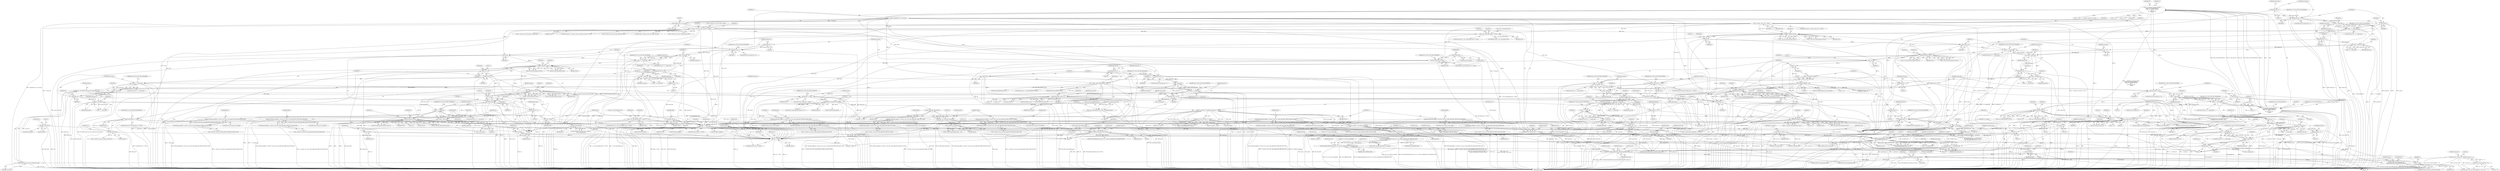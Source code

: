 digraph "0_openssl_b15f8769644b00ef7283521593360b7b2135cb63@API" {
"1001740" [label="(Call,RSA_free(rsa))"];
"1001737" [label="(Call,rsa != NULL)"];
"1000919" [label="(Call,rsa=NULL)"];
"1000773" [label="(Call,(rsa=RSA_new()) == NULL)"];
"1000774" [label="(Call,rsa=RSA_new())"];
"1000277" [label="(Call,s->session->sess_cert->peer_rsa_tmp != NULL)"];
"1000268" [label="(Call,s->session->sess_cert != NULL)"];
"1000150" [label="(Call,*rsa=NULL)"];
"1001072" [label="(Call,BN_bin2bn(p,i,NULL))"];
"1001049" [label="(Call,n2s(p,i))"];
"1001032" [label="(Call,p+=i)"];
"1001023" [label="(Call,BN_bin2bn(p,i,NULL))"];
"1001000" [label="(Call,n2s(p,i))"];
"1000983" [label="(Call,p+=i)"];
"1000974" [label="(Call,BN_bin2bn(p,i,NULL))"];
"1000951" [label="(Call,n2s(p,i))"];
"1000260" [label="(Call,p=(unsigned char *)s->init_msg)"];
"1000262" [label="(Call,(unsigned char *)s->init_msg)"];
"1000955" [label="(Call,i > n - param_len)"];
"1000957" [label="(Call,n - param_len)"];
"1000943" [label="(Call,param_len > n)"];
"1000939" [label="(Call,param_len = 2)"];
"1000177" [label="(Call,n=s->method->ssl_get_message(s,\n\t\tSSL3_ST_CR_KEY_EXCH_A,\n\t\tSSL3_ST_CR_KEY_EXCH_B,\n\t\t-1,\n\t\ts->max_cert_list,\n \t\t&ok))"];
"1000179" [label="(Call,s->method->ssl_get_message(s,\n\t\tSSL3_ST_CR_KEY_EXCH_A,\n\t\tSSL3_ST_CR_KEY_EXCH_B,\n\t\t-1,\n\t\ts->max_cert_list,\n \t\t&ok))"];
"1000126" [label="(MethodParameterIn,SSL *s)"];
"1000183" [label="(Call,-1)"];
"1000929" [label="(Call,(dh=DH_new()) == NULL)"];
"1000930" [label="(Call,dh=DH_new())"];
"1001004" [label="(Call,i > n - param_len)"];
"1001006" [label="(Call,n - param_len)"];
"1000989" [label="(Call,n - param_len)"];
"1000965" [label="(Call,param_len += i)"];
"1000997" [label="(Call,param_len += 2)"];
"1001053" [label="(Call,i > n - param_len)"];
"1001055" [label="(Call,n - param_len)"];
"1001038" [label="(Call,n - param_len)"];
"1001014" [label="(Call,param_len += i)"];
"1001046" [label="(Call,param_len += 2)"];
"1000480" [label="(Call,s->ctx->psk_identity_hint == NULL)"];
"1000471" [label="(Call,s->ctx->psk_identity_hint = BUF_strdup(tmp_id_hint))"];
"1000477" [label="(Call,BUF_strdup(tmp_id_hint))"];
"1000443" [label="(Call,memcpy(tmp_id_hint, p, i))"];
"1000414" [label="(Call,n2s(p,i))"];
"1000430" [label="(Call,i > n - param_len)"];
"1000418" [label="(Call,i > PSK_MAX_IDENTITY_LEN)"];
"1000432" [label="(Call,n - param_len)"];
"1000406" [label="(Call,param_len > n)"];
"1000402" [label="(Call,param_len = 2)"];
"1000458" [label="(Call,s->ctx->psk_identity_hint != NULL)"];
"1000595" [label="(Call,BN_bin2bn(p,i,NULL))"];
"1000570" [label="(Call,n2s(p,i))"];
"1000553" [label="(Call,p+=i)"];
"1000544" [label="(Call,BN_bin2bn(p,i,NULL))"];
"1000519" [label="(Call,n2s(p,i))"];
"1000523" [label="(Call,i > n - param_len)"];
"1000525" [label="(Call,n - param_len)"];
"1000511" [label="(Call,param_len > n)"];
"1000507" [label="(Call,param_len = 2)"];
"1000574" [label="(Call,i > n - param_len)"];
"1000576" [label="(Call,n - param_len)"];
"1000559" [label="(Call,n - param_len)"];
"1000533" [label="(Call,param_len += i)"];
"1000567" [label="(Call,param_len += 2)"];
"1001416" [label="(Call,pkey != NULL)"];
"1000890" [label="(Call,pkey=X509_get_pubkey(s->session->sess_cert->peer_pkeys[SSL_PKEY_RSA_ENC].x509))"];
"1000892" [label="(Call,X509_get_pubkey(s->session->sess_cert->peer_pkeys[SSL_PKEY_RSA_ENC].x509))"];
"1001365" [label="(Call,pkey=X509_get_pubkey(s->session->sess_cert->peer_pkeys[SSL_PKEY_ECC].x509))"];
"1001367" [label="(Call,X509_get_pubkey(s->session->sess_cert->peer_pkeys[SSL_PKEY_ECC].x509))"];
"1000733" [label="(Call,pkey=X509_get_pubkey(s->session->sess_cert->peer_pkeys[SSL_PKEY_RSA_ENC].x509))"];
"1000735" [label="(Call,X509_get_pubkey(s->session->sess_cert->peer_pkeys[SSL_PKEY_RSA_ENC].x509))"];
"1001108" [label="(Call,pkey=X509_get_pubkey(s->session->sess_cert->peer_pkeys[SSL_PKEY_RSA_ENC].x509))"];
"1001110" [label="(Call,X509_get_pubkey(s->session->sess_cert->peer_pkeys[SSL_PKEY_RSA_ENC].x509))"];
"1001127" [label="(Call,pkey=X509_get_pubkey(s->session->sess_cert->peer_pkeys[SSL_PKEY_DSA_SIGN].x509))"];
"1001129" [label="(Call,X509_get_pubkey(s->session->sess_cert->peer_pkeys[SSL_PKEY_DSA_SIGN].x509))"];
"1000752" [label="(Call,pkey=X509_get_pubkey(s->session->sess_cert->peer_pkeys[SSL_PKEY_DSA_SIGN].x509))"];
"1000754" [label="(Call,X509_get_pubkey(s->session->sess_cert->peer_pkeys[SSL_PKEY_DSA_SIGN].x509))"];
"1001346" [label="(Call,pkey=X509_get_pubkey(s->session->sess_cert->peer_pkeys[SSL_PKEY_RSA_ENC].x509))"];
"1001348" [label="(Call,X509_get_pubkey(s->session->sess_cert->peer_pkeys[SSL_PKEY_RSA_ENC].x509))"];
"1000142" [label="(Call,*pkey=NULL)"];
"1000703" [label="(Call,BN_bin2bn(p,i,NULL))"];
"1000678" [label="(Call,n2s(p,i))"];
"1000661" [label="(Call,p+=i)"];
"1000652" [label="(Call,BN_bin2bn(p,i,NULL))"];
"1000628" [label="(Call,p++)"];
"1000604" [label="(Call,p+=i)"];
"1000623" [label="(Call,(unsigned int)(p[0]))"];
"1000631" [label="(Call,i > n - param_len)"];
"1000621" [label="(Call,i = (unsigned int)(p[0]))"];
"1000633" [label="(Call,n - param_len)"];
"1000610" [label="(Call,n - param_len)"];
"1000584" [label="(Call,param_len += i)"];
"1000618" [label="(Call,param_len += 1)"];
"1000682" [label="(Call,i > n - param_len)"];
"1000684" [label="(Call,n - param_len)"];
"1000667" [label="(Call,n - param_len)"];
"1000641" [label="(Call,param_len += i)"];
"1000675" [label="(Call,param_len += 2)"];
"1001287" [label="(Call,(srvr_ecpoint = EC_POINT_new(group)) == NULL)"];
"1001288" [label="(Call,srvr_ecpoint = EC_POINT_new(group))"];
"1001290" [label="(Call,EC_POINT_new(group))"];
"1001256" [label="(Call,group = EC_KEY_get0_group(ecdh))"];
"1001258" [label="(Call,EC_KEY_get0_group(ecdh))"];
"1001245" [label="(Call,EC_KEY_set_group(ecdh, ngroup))"];
"1001180" [label="(Call,ecdh=EC_KEY_new())"];
"1001235" [label="(Call,ngroup == NULL)"];
"1001230" [label="(Call,ngroup = EC_GROUP_new_by_curve_name(curve_nid))"];
"1001232" [label="(Call,EC_GROUP_new_by_curve_name(curve_nid))"];
"1001214" [label="(Call,curve_nid = tls1_ec_curve_id2nid(*(p + 2)))"];
"1001216" [label="(Call,tls1_ec_curve_id2nid(*(p + 2)))"];
"1001179" [label="(Call,(ecdh=EC_KEY_new()) == NULL)"];
"1001271" [label="(Call,EC_GROUP_get_degree(group))"];
"1001293" [label="(Call,(bn_ctx = BN_CTX_new()) == NULL)"];
"1001294" [label="(Call,bn_ctx = BN_CTX_new())"];
"1001539" [label="(Call,EVP_DigestInit_ex(&md_ctx,(num == 2)\n\t\t\t\t\t?s->ctx->md5:s->ctx->sha1, NULL))"];
"1001535" [label="(Call,EVP_MD_CTX_set_flags(&md_ctx,\n\t\t\t\t\tEVP_MD_CTX_FLAG_NON_FIPS_ALLOW))"];
"1001586" [label="(Call,EVP_DigestFinal_ex(&md_ctx,q,&size))"];
"1001581" [label="(Call,EVP_DigestUpdate(&md_ctx,param,param_len))"];
"1001569" [label="(Call,EVP_DigestUpdate(&md_ctx,&(s->s3->server_random[0]),SSL3_RANDOM_SIZE))"];
"1001557" [label="(Call,EVP_DigestUpdate(&md_ctx,&(s->s3->client_random[0]),SSL3_RANDOM_SIZE))"];
"1000258" [label="(Call,param=p=(unsigned char *)s->init_msg)"];
"1000365" [label="(Call,param_len=0)"];
"1000692" [label="(Call,param_len += i)"];
"1000860" [label="(Call,param_len += i)"];
"1000850" [label="(Call,i > n - param_len)"];
"1000846" [label="(Call,n2s(p,i))"];
"1000829" [label="(Call,p+=i)"];
"1000818" [label="(Call,BN_bin2bn(p,i,rsa->n))"];
"1000795" [label="(Call,n2s(p,i))"];
"1000799" [label="(Call,i > n - param_len)"];
"1000801" [label="(Call,n - param_len)"];
"1000787" [label="(Call,param_len > n)"];
"1000783" [label="(Call,param_len = 2)"];
"1000852" [label="(Call,n - param_len)"];
"1000835" [label="(Call,n - param_len)"];
"1000809" [label="(Call,param_len += i)"];
"1000843" [label="(Call,param_len += 2)"];
"1001063" [label="(Call,param_len += i)"];
"1001330" [label="(Call,param_len += encoded_pt_len)"];
"1001312" [label="(Call,encoded_pt_len > n - param_len)"];
"1001303" [label="(Call,encoded_pt_len = *p)"];
"1001314" [label="(Call,n - param_len)"];
"1001193" [label="(Call,param_len > n)"];
"1001189" [label="(Call,param_len=4)"];
"1001318" [label="(Call,EC_POINT_oct2point(group, srvr_ecpoint, \n\t\t\tp, encoded_pt_len, bn_ctx))"];
"1001307" [label="(Call,p+=1)"];
"1001282" [label="(Call,p+=3)"];
"1001203" [label="(Call,tls1_check_curve(s, p, 3))"];
"1000162" [label="(Call,*bn_ctx = NULL)"];
"1000440" [label="(Call,param_len += i)"];
"1001592" [label="(Call,q+=size)"];
"1001522" [label="(Call,q=md_buf)"];
"1000390" [label="(Call,EVP_MD_CTX_init(&md_ctx))"];
"1001637" [label="(Call,EVP_VerifyInit_ex(&md_ctx, md, NULL))"];
"1001458" [label="(Call,EVP_MD_name(md))"];
"1000146" [label="(Call,*md = NULL)"];
"1001467" [label="(Call,md = EVP_sha1())"];
"1000919" [label="(Call,rsa=NULL)"];
"1000977" [label="(Identifier,NULL)"];
"1001047" [label="(Identifier,param_len)"];
"1001284" [label="(Literal,3)"];
"1001458" [label="(Call,EVP_MD_name(md))"];
"1001006" [label="(Call,n - param_len)"];
"1000990" [label="(Identifier,n)"];
"1000445" [label="(Identifier,p)"];
"1000862" [label="(Identifier,i)"];
"1000258" [label="(Call,param=p=(unsigned char *)s->init_msg)"];
"1000646" [label="(Call,s->srp_ctx.s=BN_bin2bn(p,i,NULL))"];
"1000610" [label="(Call,n - param_len)"];
"1001130" [label="(Call,s->session->sess_cert->peer_pkeys[SSL_PKEY_DSA_SIGN].x509)"];
"1001380" [label="(Identifier,ecdh)"];
"1001040" [label="(Identifier,param_len)"];
"1001334" [label="(Identifier,n)"];
"1001436" [label="(Call,tls12_check_peer_sigalg(&md, s, p, pkey))"];
"1000271" [label="(Identifier,s)"];
"1001231" [label="(Identifier,ngroup)"];
"1001459" [label="(Identifier,md)"];
"1001367" [label="(Call,X509_get_pubkey(s->session->sess_cert->peer_pkeys[SSL_PKEY_ECC].x509))"];
"1000404" [label="(Literal,2)"];
"1000511" [label="(Call,param_len > n)"];
"1001314" [label="(Call,n - param_len)"];
"1000608" [label="(Call,1 > n - param_len)"];
"1001315" [label="(Identifier,n)"];
"1000753" [label="(Identifier,pkey)"];
"1001175" [label="(Block,)"];
"1000867" [label="(Identifier,rsa)"];
"1000780" [label="(Identifier,SSL_F_SSL3_GET_KEY_EXCHANGE)"];
"1000533" [label="(Call,param_len += i)"];
"1001063" [label="(Call,param_len += i)"];
"1000818" [label="(Call,BN_bin2bn(p,i,rsa->n))"];
"1001002" [label="(Identifier,i)"];
"1000985" [label="(Identifier,i)"];
"1000431" [label="(Identifier,i)"];
"1001426" [label="(Call,2 > n)"];
"1001057" [label="(Identifier,param_len)"];
"1001024" [label="(Identifier,p)"];
"1000568" [label="(Identifier,param_len)"];
"1000144" [label="(Identifier,NULL)"];
"1001259" [label="(Identifier,ecdh)"];
"1000126" [label="(MethodParameterIn,SSL *s)"];
"1000734" [label="(Identifier,pkey)"];
"1000287" [label="(Call,RSA_free(s->session->sess_cert->peer_rsa_tmp))"];
"1001331" [label="(Identifier,param_len)"];
"1000321" [label="(Call,s->session->sess_cert->peer_dh_tmp=NULL)"];
"1000649" [label="(Identifier,s)"];
"1000595" [label="(Call,BN_bin2bn(p,i,NULL))"];
"1001179" [label="(Call,(ecdh=EC_KEY_new()) == NULL)"];
"1001539" [label="(Call,EVP_DigestInit_ex(&md_ctx,(num == 2)\n\t\t\t\t\t?s->ctx->md5:s->ctx->sha1, NULL))"];
"1001081" [label="(Call,p+=i)"];
"1001713" [label="(Call,n != 0)"];
"1000446" [label="(Identifier,i)"];
"1001366" [label="(Identifier,pkey)"];
"1000143" [label="(Identifier,pkey)"];
"1000167" [label="(Identifier,srvr_ecpoint)"];
"1000483" [label="(Identifier,s)"];
"1000458" [label="(Call,s->ctx->psk_identity_hint != NULL)"];
"1001248" [label="(Literal,0)"];
"1000605" [label="(Identifier,p)"];
"1000432" [label="(Call,n - param_len)"];
"1000596" [label="(Identifier,p)"];
"1000142" [label="(Call,*pkey=NULL)"];
"1000816" [label="(Identifier,rsa)"];
"1000452" [label="(Call,PSK_MAX_IDENTITY_LEN+1-i)"];
"1001186" [label="(Identifier,SSL_F_SSL3_GET_KEY_EXCHANGE)"];
"1000836" [label="(Identifier,n)"];
"1001396" [label="(Call,bn_ctx = NULL)"];
"1000423" [label="(Identifier,al)"];
"1000407" [label="(Identifier,param_len)"];
"1001018" [label="(Call,!(dh->g=BN_bin2bn(p,i,NULL)))"];
"1001236" [label="(Identifier,ngroup)"];
"1001721" [label="(Call,EVP_PKEY_free(pkey))"];
"1000786" [label="(ControlStructure,if (param_len > n))"];
"1001391" [label="(Call,ecdh=NULL)"];
"1000361" [label="(Identifier,s)"];
"1000910" [label="(Call,s->session->sess_cert->peer_rsa_tmp=rsa)"];
"1000703" [label="(Call,BN_bin2bn(p,i,NULL))"];
"1001524" [label="(Identifier,md_buf)"];
"1000521" [label="(Identifier,i)"];
"1000941" [label="(Literal,2)"];
"1000789" [label="(Identifier,n)"];
"1000785" [label="(Literal,2)"];
"1001191" [label="(Literal,4)"];
"1000586" [label="(Identifier,i)"];
"1001292" [label="(Identifier,NULL)"];
"1000281" [label="(Identifier,s)"];
"1001230" [label="(Call,ngroup = EC_GROUP_new_by_curve_name(curve_nid))"];
"1000629" [label="(Identifier,p)"];
"1000545" [label="(Identifier,p)"];
"1000553" [label="(Call,p+=i)"];
"1001150" [label="(Call,dh=NULL)"];
"1001055" [label="(Call,n - param_len)"];
"1001233" [label="(Identifier,curve_nid)"];
"1001560" [label="(Call,&(s->s3->client_random[0]))"];
"1001234" [label="(ControlStructure,if (ngroup == NULL))"];
"1001026" [label="(Identifier,NULL)"];
"1001523" [label="(Identifier,q)"];
"1001581" [label="(Call,EVP_DigestUpdate(&md_ctx,param,param_len))"];
"1000655" [label="(Identifier,NULL)"];
"1001570" [label="(Call,&md_ctx)"];
"1000692" [label="(Call,param_len += i)"];
"1001048" [label="(Literal,2)"];
"1001342" [label="(ControlStructure,if (alg_a & SSL_aRSA))"];
"1001247" [label="(Identifier,ngroup)"];
"1001455" [label="(Call,fprintf(stderr, \"USING TLSv1.2 HASH %s\n\", EVP_MD_name(md)))"];
"1001750" [label="(Call,EC_POINT_free(srvr_ecpoint))"];
"1000932" [label="(Call,DH_new())"];
"1000152" [label="(Identifier,NULL)"];
"1000420" [label="(Identifier,PSK_MAX_IDENTITY_LEN)"];
"1000516" [label="(Identifier,SSL_F_SSL3_GET_KEY_EXCHANGE)"];
"1000684" [label="(Call,n - param_len)"];
"1001540" [label="(Call,&md_ctx)"];
"1000997" [label="(Call,param_len += 2)"];
"1000662" [label="(Identifier,p)"];
"1000686" [label="(Identifier,param_len)"];
"1000259" [label="(Identifier,param)"];
"1000262" [label="(Call,(unsigned char *)s->init_msg)"];
"1001198" [label="(Identifier,SSL_F_SSL3_GET_KEY_EXCHANGE)"];
"1000680" [label="(Identifier,i)"];
"1000519" [label="(Call,n2s(p,i))"];
"1001347" [label="(Identifier,pkey)"];
"1001401" [label="(Call,srvr_ecpoint = NULL)"];
"1001469" [label="(Call,EVP_sha1())"];
"1000188" [label="(Call,&ok)"];
"1001084" [label="(Call,n-=param_len)"];
"1000526" [label="(Identifier,n)"];
"1000969" [label="(Call,!(dh->p=BN_bin2bn(p,i,NULL)))"];
"1000798" [label="(ControlStructure,if (i > n - param_len))"];
"1001580" [label="(Identifier,SSL3_RANDOM_SIZE)"];
"1001034" [label="(Identifier,i)"];
"1001312" [label="(Call,encoded_pt_len > n - param_len)"];
"1001190" [label="(Identifier,param_len)"];
"1001641" [label="(Identifier,NULL)"];
"1001032" [label="(Call,p+=i)"];
"1000775" [label="(Identifier,rsa)"];
"1000295" [label="(Call,s->session->sess_cert->peer_rsa_tmp=NULL)"];
"1000418" [label="(Call,i > PSK_MAX_IDENTITY_LEN)"];
"1000419" [label="(Identifier,i)"];
"1000951" [label="(Call,n2s(p,i))"];
"1000472" [label="(Call,s->ctx->psk_identity_hint)"];
"1000638" [label="(Identifier,SSL_F_SSL3_GET_KEY_EXCHANGE)"];
"1001039" [label="(Identifier,n)"];
"1000991" [label="(Identifier,param_len)"];
"1001123" [label="(ControlStructure,if (alg_a & SSL_aDSS))"];
"1000676" [label="(Identifier,param_len)"];
"1000831" [label="(Identifier,i)"];
"1000625" [label="(Call,p[0])"];
"1001213" [label="(Call,(curve_nid = tls1_ec_curve_id2nid(*(p + 2))) == 0)"];
"1000440" [label="(Call,param_len += i)"];
"1001273" [label="(Literal,163)"];
"1000668" [label="(Identifier,n)"];
"1001527" [label="(Identifier,num)"];
"1000606" [label="(Identifier,i)"];
"1000442" [label="(Identifier,i)"];
"1000534" [label="(Identifier,param_len)"];
"1000641" [label="(Call,param_len += i)"];
"1000720" [label="(Call,srp_verify_server_param(s, &al))"];
"1000784" [label="(Identifier,param_len)"];
"1000530" [label="(Identifier,SSL_F_SSL3_GET_KEY_EXCHANGE)"];
"1001294" [label="(Call,bn_ctx = BN_CTX_new())"];
"1001418" [label="(Identifier,NULL)"];
"1001240" [label="(Identifier,SSL_F_SSL3_GET_KEY_EXCHANGE)"];
"1000729" [label="(ControlStructure,if (alg_a & SSL_aRSA))"];
"1001333" [label="(Call,n-=param_len)"];
"1000468" [label="(Identifier,s)"];
"1000479" [label="(ControlStructure,if (s->ctx->psk_identity_hint == NULL))"];
"1001025" [label="(Identifier,i)"];
"1001203" [label="(Call,tls1_check_curve(s, p, 3))"];
"1000390" [label="(Call,EVP_MD_CTX_init(&md_ctx))"];
"1000861" [label="(Identifier,param_len)"];
"1001644" [label="(Identifier,md_ctx)"];
"1000441" [label="(Identifier,param_len)"];
"1001214" [label="(Call,curve_nid = tls1_ec_curve_id2nid(*(p + 2)))"];
"1001074" [label="(Identifier,i)"];
"1001129" [label="(Call,X509_get_pubkey(s->session->sess_cert->peer_pkeys[SSL_PKEY_DSA_SIGN].x509))"];
"1000146" [label="(Call,*md = NULL)"];
"1000635" [label="(Identifier,param_len)"];
"1001472" [label="(Literal,2)"];
"1000592" [label="(Identifier,s)"];
"1000814" [label="(Call,rsa->n=BN_bin2bn(p,i,rsa->n))"];
"1001019" [label="(Call,dh->g=BN_bin2bn(p,i,NULL))"];
"1000976" [label="(Identifier,i)"];
"1000578" [label="(Identifier,param_len)"];
"1000537" [label="(Call,!(s->srp_ctx.N=BN_bin2bn(p,i,NULL)))"];
"1000571" [label="(Identifier,p)"];
"1000801" [label="(Call,n - param_len)"];
"1001586" [label="(Call,EVP_DigestFinal_ex(&md_ctx,q,&size))"];
"1000800" [label="(Identifier,i)"];
"1001204" [label="(Identifier,s)"];
"1001046" [label="(Call,param_len += 2)"];
"1000685" [label="(Identifier,n)"];
"1001245" [label="(Call,EC_KEY_set_group(ecdh, ngroup))"];
"1001037" [label="(Literal,2)"];
"1001237" [label="(Identifier,NULL)"];
"1000983" [label="(Call,p+=i)"];
"1001291" [label="(Identifier,group)"];
"1001348" [label="(Call,X509_get_pubkey(s->session->sess_cert->peer_pkeys[SSL_PKEY_RSA_ENC].x509))"];
"1001571" [label="(Identifier,md_ctx)"];
"1000834" [label="(Literal,2)"];
"1000597" [label="(Identifier,i)"];
"1000495" [label="(Call,p+=i)"];
"1001379" [label="(Call,EC_KEY_set_public_key(ecdh, srvr_ecpoint))"];
"1001535" [label="(Call,EVP_MD_CTX_set_flags(&md_ctx,\n\t\t\t\t\tEVP_MD_CTX_FLAG_NON_FIPS_ALLOW))"];
"1000177" [label="(Call,n=s->method->ssl_get_message(s,\n\t\tSSL3_ST_CR_KEY_EXCH_A,\n\t\tSSL3_ST_CR_KEY_EXCH_B,\n\t\t-1,\n\t\ts->max_cert_list,\n \t\t&ok))"];
"1000513" [label="(Identifier,n)"];
"1001589" [label="(Identifier,q)"];
"1000752" [label="(Call,pkey=X509_get_pubkey(s->session->sess_cert->peer_pkeys[SSL_PKEY_DSA_SIGN].x509))"];
"1000967" [label="(Identifier,i)"];
"1000653" [label="(Identifier,p)"];
"1001318" [label="(Call,EC_POINT_oct2point(group, srvr_ecpoint, \n\t\t\tp, encoded_pt_len, bn_ctx))"];
"1000837" [label="(Identifier,param_len)"];
"1000443" [label="(Call,memcpy(tmp_id_hint, p, i))"];
"1001060" [label="(Identifier,SSL_F_SSL3_GET_KEY_EXCHANGE)"];
"1001365" [label="(Call,pkey=X509_get_pubkey(s->session->sess_cert->peer_pkeys[SSL_PKEY_ECC].x509))"];
"1000406" [label="(Call,param_len > n)"];
"1000164" [label="(Identifier,NULL)"];
"1001011" [label="(Identifier,SSL_F_SSL3_GET_KEY_EXCHANGE)"];
"1000575" [label="(Identifier,i)"];
"1000631" [label="(Call,i > n - param_len)"];
"1000848" [label="(Identifier,i)"];
"1000955" [label="(Call,i > n - param_len)"];
"1000477" [label="(Call,BUF_strdup(tmp_id_hint))"];
"1000853" [label="(Identifier,n)"];
"1000489" [label="(Identifier,al)"];
"1000544" [label="(Call,BN_bin2bn(p,i,NULL))"];
"1000433" [label="(Identifier,n)"];
"1001051" [label="(Identifier,i)"];
"1000852" [label="(Call,n - param_len)"];
"1000400" [label="(Block,)"];
"1000365" [label="(Call,param_len=0)"];
"1000547" [label="(Identifier,NULL)"];
"1000682" [label="(Call,i > n - param_len)"];
"1000558" [label="(Literal,2)"];
"1001305" [label="(Call,*p)"];
"1000405" [label="(ControlStructure,if (param_len > n))"];
"1000802" [label="(Identifier,n)"];
"1000854" [label="(Identifier,param_len)"];
"1000835" [label="(Call,n - param_len)"];
"1000914" [label="(Identifier,s)"];
"1000285" [label="(Identifier,NULL)"];
"1000849" [label="(ControlStructure,if (i > n - param_len))"];
"1000845" [label="(Literal,2)"];
"1001556" [label="(Identifier,NULL)"];
"1000783" [label="(Call,param_len = 2)"];
"1000771" [label="(Block,)"];
"1001003" [label="(ControlStructure,if (i > n - param_len))"];
"1001193" [label="(Call,param_len > n)"];
"1001368" [label="(Call,s->session->sess_cert->peer_pkeys[SSL_PKEY_ECC].x509)"];
"1000448" [label="(Call,tmp_id_hint+i)"];
"1000155" [label="(Identifier,dh)"];
"1001330" [label="(Call,param_len += encoded_pt_len)"];
"1001194" [label="(Identifier,param_len)"];
"1000574" [label="(Call,i > n - param_len)"];
"1001217" [label="(Call,*(p + 2))"];
"1000538" [label="(Call,s->srp_ctx.N=BN_bin2bn(p,i,NULL))"];
"1001590" [label="(Call,&size)"];
"1000147" [label="(Identifier,md)"];
"1000148" [label="(Identifier,NULL)"];
"1000939" [label="(Call,param_len = 2)"];
"1000183" [label="(Call,-1)"];
"1001183" [label="(Identifier,NULL)"];
"1001270" [label="(Call,EC_GROUP_get_degree(group) > 163)"];
"1001178" [label="(ControlStructure,if ((ecdh=EC_KEY_new()) == NULL))"];
"1001740" [label="(Call,RSA_free(rsa))"];
"1000931" [label="(Identifier,dh)"];
"1001361" [label="(ControlStructure,if (alg_a & SSL_aECDSA))"];
"1001015" [label="(Identifier,param_len)"];
"1001205" [label="(Identifier,p)"];
"1000269" [label="(Call,s->session->sess_cert)"];
"1001288" [label="(Call,srvr_ecpoint = EC_POINT_new(group))"];
"1000507" [label="(Call,param_len = 2)"];
"1000268" [label="(Call,s->session->sess_cert != NULL)"];
"1000274" [label="(Identifier,NULL)"];
"1000276" [label="(ControlStructure,if (s->session->sess_cert->peer_rsa_tmp != NULL))"];
"1000524" [label="(Identifier,i)"];
"1000705" [label="(Identifier,i)"];
"1000663" [label="(Identifier,i)"];
"1000886" [label="(ControlStructure,if (alg_a & SSL_aRSA))"];
"1001764" [label="(MethodReturn,int)"];
"1001053" [label="(Call,i > n - param_len)"];
"1000569" [label="(Literal,2)"];
"1001516" [label="(Block,)"];
"1001235" [label="(Call,ngroup == NULL)"];
"1001538" [label="(Identifier,EVP_MD_CTX_FLAG_NON_FIPS_ALLOW)"];
"1000972" [label="(Identifier,dh)"];
"1000559" [label="(Call,n - param_len)"];
"1001593" [label="(Identifier,q)"];
"1001216" [label="(Call,tls1_ec_curve_id2nid(*(p + 2)))"];
"1000411" [label="(Identifier,SSL_F_SSL3_GET_KEY_EXCHANGE)"];
"1001218" [label="(Call,p + 2)"];
"1000694" [label="(Identifier,i)"];
"1000970" [label="(Call,dh->p=BN_bin2bn(p,i,NULL))"];
"1000754" [label="(Call,X509_get_pubkey(s->session->sess_cert->peer_pkeys[SSL_PKEY_DSA_SIGN].x509))"];
"1000561" [label="(Identifier,param_len)"];
"1001023" [label="(Call,BN_bin2bn(p,i,NULL))"];
"1001266" [label="(Identifier,s)"];
"1000508" [label="(Identifier,param_len)"];
"1001286" [label="(Call,((srvr_ecpoint = EC_POINT_new(group)) == NULL) ||\n\t\t    ((bn_ctx = BN_CTX_new()) == NULL))"];
"1000506" [label="(Block,)"];
"1001592" [label="(Call,q+=size)"];
"1001000" [label="(Call,n2s(p,i))"];
"1000921" [label="(Identifier,NULL)"];
"1000957" [label="(Call,n - param_len)"];
"1000434" [label="(Identifier,param_len)"];
"1000645" [label="(Call,!(s->srp_ctx.s=BN_bin2bn(p,i,NULL)))"];
"1000654" [label="(Identifier,i)"];
"1001596" [label="(Identifier,j)"];
"1000430" [label="(Call,i > n - param_len)"];
"1001568" [label="(Identifier,SSL3_RANDOM_SIZE)"];
"1001322" [label="(Identifier,encoded_pt_len)"];
"1001109" [label="(Identifier,pkey)"];
"1001736" [label="(ControlStructure,if (rsa != NULL))"];
"1001534" [label="(Block,)"];
"1000415" [label="(Identifier,p)"];
"1000185" [label="(Call,s->max_cert_list)"];
"1001739" [label="(Identifier,NULL)"];
"1000182" [label="(Identifier,SSL3_ST_CR_KEY_EXCH_B)"];
"1000509" [label="(Literal,2)"];
"1001065" [label="(Identifier,i)"];
"1000796" [label="(Identifier,p)"];
"1001192" [label="(ControlStructure,if (param_len > n))"];
"1000943" [label="(Call,param_len > n)"];
"1000486" [label="(Identifier,NULL)"];
"1000464" [label="(Identifier,NULL)"];
"1001256" [label="(Call,group = EC_KEY_get0_group(ecdh))"];
"1001206" [label="(Literal,3)"];
"1000151" [label="(Identifier,rsa)"];
"1000186" [label="(Identifier,s)"];
"1001569" [label="(Call,EVP_DigestUpdate(&md_ctx,&(s->s3->server_random[0]),SSL3_RANDOM_SIZE))"];
"1001202" [label="(Call,!tls1_check_curve(s, p, 3))"];
"1001319" [label="(Identifier,group)"];
"1000965" [label="(Call,param_len += i)"];
"1001215" [label="(Identifier,curve_nid)"];
"1001753" [label="(Call,ecdh != NULL)"];
"1000498" [label="(Call,n-=param_len)"];
"1000661" [label="(Call,p+=i)"];
"1000696" [label="(Call,!(s->srp_ctx.B=BN_bin2bn(p,i,NULL)))"];
"1001673" [label="(Call,EVP_VerifyFinal(&md_ctx,p,(int)n,pkey))"];
"1001073" [label="(Identifier,p)"];
"1001064" [label="(Identifier,param_len)"];
"1000952" [label="(Identifier,p)"];
"1000541" [label="(Identifier,s)"];
"1000843" [label="(Call,param_len += 2)"];
"1001316" [label="(Identifier,param_len)"];
"1001320" [label="(Identifier,srvr_ecpoint)"];
"1001323" [label="(Identifier,bn_ctx)"];
"1000162" [label="(Call,*bn_ctx = NULL)"];
"1000850" [label="(Call,i > n - param_len)"];
"1001195" [label="(Identifier,n)"];
"1000634" [label="(Identifier,n)"];
"1000585" [label="(Identifier,param_len)"];
"1000510" [label="(ControlStructure,if (param_len > n))"];
"1001068" [label="(Call,dh->pub_key=BN_bin2bn(p,i,NULL))"];
"1000893" [label="(Call,s->session->sess_cert->peer_pkeys[SSL_PKEY_RSA_ENC].x509)"];
"1000447" [label="(Call,memset(tmp_id_hint+i, 0, PSK_MAX_IDENTITY_LEN+1-i))"];
"1001514" [label="(Call,SSL_USE_SIGALGS(s))"];
"1001289" [label="(Identifier,srvr_ecpoint)"];
"1001394" [label="(Call,BN_CTX_free(bn_ctx))"];
"1001696" [label="(Identifier,alg_a)"];
"1001295" [label="(Identifier,bn_ctx)"];
"1001293" [label="(Call,(bn_ctx = BN_CTX_new()) == NULL)"];
"1000512" [label="(Identifier,param_len)"];
"1000683" [label="(Identifier,i)"];
"1001743" [label="(Call,dh != NULL)"];
"1001311" [label="(Call,(encoded_pt_len > n - param_len) ||\n\t\t    (EC_POINT_oct2point(group, srvr_ecpoint, \n\t\t\tp, encoded_pt_len, bn_ctx) == 0))"];
"1000799" [label="(Call,i > n - param_len)"];
"1001309" [label="(Literal,1)"];
"1000291" [label="(Identifier,s)"];
"1001021" [label="(Identifier,dh)"];
"1001421" [label="(Call,SSL_USE_SIGALGS(s))"];
"1000496" [label="(Identifier,p)"];
"1001304" [label="(Identifier,encoded_pt_len)"];
"1001460" [label="(Call,p += 2)"];
"1000712" [label="(Call,p+=i)"];
"1000546" [label="(Identifier,i)"];
"1001559" [label="(Identifier,md_ctx)"];
"1000833" [label="(Call,2 > n - param_len)"];
"1000457" [label="(ControlStructure,if (s->ctx->psk_identity_hint != NULL))"];
"1000308" [label="(Identifier,s)"];
"1001052" [label="(ControlStructure,if (i > n - param_len))"];
"1001049" [label="(Call,n2s(p,i))"];
"1000588" [label="(Call,!(s->srp_ctx.g=BN_bin2bn(p,i,NULL)))"];
"1001181" [label="(Identifier,ecdh)"];
"1000959" [label="(Identifier,param_len)"];
"1000619" [label="(Identifier,param_len)"];
"1000642" [label="(Identifier,param_len)"];
"1000192" [label="(Identifier,ok)"];
"1001640" [label="(Identifier,md)"];
"1000260" [label="(Call,p=(unsigned char *)s->init_msg)"];
"1001588" [label="(Identifier,md_ctx)"];
"1000748" [label="(ControlStructure,if (alg_a & SSL_aDSS))"];
"1001308" [label="(Identifier,p)"];
"1001108" [label="(Call,pkey=X509_get_pubkey(s->session->sess_cert->peer_pkeys[SSL_PKEY_RSA_ENC].x509))"];
"1001422" [label="(Identifier,s)"];
"1000891" [label="(Identifier,pkey)"];
"1001332" [label="(Identifier,encoded_pt_len)"];
"1001257" [label="(Identifier,group)"];
"1000936" [label="(Identifier,SSL_F_SSL3_GET_KEY_EXCHANGE)"];
"1000813" [label="(Call,!(rsa->n=BN_bin2bn(p,i,rsa->n)))"];
"1000998" [label="(Identifier,param_len)"];
"1001007" [label="(Identifier,n)"];
"1000810" [label="(Identifier,param_len)"];
"1001744" [label="(Identifier,dh)"];
"1001004" [label="(Call,i > n - param_len)"];
"1001050" [label="(Identifier,p)"];
"1001067" [label="(Call,!(dh->pub_key=BN_bin2bn(p,i,NULL)))"];
"1001254" [label="(Call,EC_GROUP_free(ngroup))"];
"1000792" [label="(Identifier,SSL_F_SSL3_GET_KEY_EXCHANGE)"];
"1000795" [label="(Call,n2s(p,i))"];
"1000621" [label="(Call,i = (unsigned int)(p[0]))"];
"1000611" [label="(Identifier,n)"];
"1000975" [label="(Identifier,p)"];
"1000560" [label="(Identifier,n)"];
"1000706" [label="(Identifier,NULL)"];
"1001522" [label="(Call,q=md_buf)"];
"1000999" [label="(Literal,2)"];
"1001346" [label="(Call,pkey=X509_get_pubkey(s->session->sess_cert->peer_pkeys[SSL_PKEY_RSA_ENC].x509))"];
"1000623" [label="(Call,(unsigned int)(p[0]))"];
"1001583" [label="(Identifier,md_ctx)"];
"1001056" [label="(Identifier,n)"];
"1000347" [label="(Call,s->session->sess_cert->peer_ecdh_tmp=NULL)"];
"1001313" [label="(Identifier,encoded_pt_len)"];
"1001111" [label="(Call,s->session->sess_cert->peer_pkeys[SSL_PKEY_RSA_ENC].x509)"];
"1000525" [label="(Call,n - param_len)"];
"1000408" [label="(Identifier,n)"];
"1000689" [label="(Identifier,SSL_F_SSL3_GET_KEY_EXCHANGE)"];
"1001541" [label="(Identifier,md_ctx)"];
"1001317" [label="(Call,EC_POINT_oct2point(group, srvr_ecpoint, \n\t\t\tp, encoded_pt_len, bn_ctx) == 0)"];
"1000774" [label="(Call,rsa=RSA_new())"];
"1000394" [label="(Identifier,al)"];
"1000697" [label="(Call,s->srp_ctx.B=BN_bin2bn(p,i,NULL))"];
"1001738" [label="(Identifier,rsa)"];
"1000667" [label="(Call,n - param_len)"];
"1000278" [label="(Call,s->session->sess_cert->peer_rsa_tmp)"];
"1000989" [label="(Call,n - param_len)"];
"1000481" [label="(Call,s->ctx->psk_identity_hint)"];
"1001741" [label="(Identifier,rsa)"];
"1000693" [label="(Identifier,param_len)"];
"1000577" [label="(Identifier,n)"];
"1000576" [label="(Call,n - param_len)"];
"1000416" [label="(Identifier,i)"];
"1001734" [label="(Call,EVP_PKEY_free(pkey))"];
"1001638" [label="(Call,&md_ctx)"];
"1001487" [label="(Call,EVP_PKEY_size(pkey))"];
"1001005" [label="(Identifier,i)"];
"1000820" [label="(Identifier,i)"];
"1001001" [label="(Identifier,p)"];
"1001145" [label="(Identifier,s)"];
"1001303" [label="(Call,encoded_pt_len = *p)"];
"1000892" [label="(Call,X509_get_pubkey(s->session->sess_cert->peer_pkeys[SSL_PKEY_RSA_ENC].x509))"];
"1000632" [label="(Identifier,i)"];
"1001182" [label="(Call,EC_KEY_new())"];
"1000927" [label="(Block,)"];
"1000429" [label="(ControlStructure,if (i > n - param_len))"];
"1001723" [label="(Call,EVP_MD_CTX_cleanup(&md_ctx))"];
"1001737" [label="(Call,rsa != NULL)"];
"1001016" [label="(Identifier,i)"];
"1001321" [label="(Identifier,p)"];
"1000620" [label="(Literal,1)"];
"1000788" [label="(Identifier,param_len)"];
"1001636" [label="(Block,)"];
"1000928" [label="(ControlStructure,if ((dh=DH_new()) == NULL))"];
"1000598" [label="(Identifier,NULL)"];
"1000736" [label="(Call,s->session->sess_cert->peer_pkeys[SSL_PKEY_RSA_ENC].x509)"];
"1000459" [label="(Call,s->ctx->psk_identity_hint)"];
"1001572" [label="(Call,&(s->s3->server_random[0]))"];
"1001349" [label="(Call,s->session->sess_cert->peer_pkeys[SSL_PKEY_RSA_ENC].x509)"];
"1001110" [label="(Call,X509_get_pubkey(s->session->sess_cert->peer_pkeys[SSL_PKEY_RSA_ENC].x509))"];
"1000773" [label="(Call,(rsa=RSA_new()) == NULL)"];
"1000555" [label="(Identifier,i)"];
"1000366" [label="(Identifier,param_len)"];
"1001557" [label="(Call,EVP_DigestUpdate(&md_ctx,&(s->s3->client_random[0]),SSL3_RANDOM_SIZE))"];
"1000572" [label="(Identifier,i)"];
"1001296" [label="(Call,BN_CTX_new())"];
"1001585" [label="(Identifier,param_len)"];
"1000930" [label="(Call,dh=DH_new())"];
"1001467" [label="(Call,md = EVP_sha1())"];
"1000522" [label="(ControlStructure,if (i > n - param_len))"];
"1000681" [label="(ControlStructure,if (i > n - param_len))"];
"1000618" [label="(Call,param_len += 1)"];
"1000652" [label="(Call,BN_bin2bn(p,i,NULL))"];
"1000277" [label="(Call,s->session->sess_cert->peer_rsa_tmp != NULL)"];
"1000944" [label="(Identifier,param_len)"];
"1001287" [label="(Call,(srvr_ecpoint = EC_POINT_new(group)) == NULL)"];
"1001072" [label="(Call,BN_bin2bn(p,i,NULL))"];
"1000609" [label="(Literal,1)"];
"1000920" [label="(Identifier,rsa)"];
"1001666" [label="(Call,EVP_VerifyUpdate(&md_ctx,param,param_len))"];
"1000178" [label="(Identifier,n)"];
"1000402" [label="(Call,param_len = 2)"];
"1001416" [label="(Call,pkey != NULL)"];
"1001307" [label="(Call,p+=1)"];
"1001468" [label="(Identifier,md)"];
"1000573" [label="(ControlStructure,if (i > n - param_len))"];
"1000678" [label="(Call,n2s(p,i))"];
"1000948" [label="(Identifier,SSL_F_SSL3_GET_KEY_EXCHANGE)"];
"1000454" [label="(Call,1-i)"];
"1000956" [label="(Identifier,i)"];
"1000179" [label="(Call,s->method->ssl_get_message(s,\n\t\tSSL3_ST_CR_KEY_EXCH_A,\n\t\tSSL3_ST_CR_KEY_EXCH_B,\n\t\t-1,\n\t\ts->max_cert_list,\n \t\t&ok))"];
"1000958" [label="(Identifier,n)"];
"1000669" [label="(Identifier,param_len)"];
"1000821" [label="(Call,rsa->n)"];
"1000675" [label="(Call,param_len += 2)"];
"1000581" [label="(Identifier,SSL_F_SSL3_GET_KEY_EXCHANGE)"];
"1001584" [label="(Identifier,param)"];
"1000811" [label="(Identifier,i)"];
"1001014" [label="(Call,param_len += i)"];
"1000772" [label="(ControlStructure,if ((rsa=RSA_new()) == NULL))"];
"1000755" [label="(Call,s->session->sess_cert->peer_pkeys[SSL_PKEY_DSA_SIGN].x509)"];
"1001729" [label="(Call,ssl3_send_alert(s,SSL3_AL_FATAL,al))"];
"1001748" [label="(Call,BN_CTX_free(bn_ctx))"];
"1000942" [label="(ControlStructure,if (param_len > n))"];
"1000819" [label="(Identifier,p)"];
"1000929" [label="(Call,(dh=DH_new()) == NULL)"];
"1001246" [label="(Identifier,ecdh)"];
"1000700" [label="(Identifier,s)"];
"1000367" [label="(Literal,0)"];
"1001221" [label="(Literal,0)"];
"1000962" [label="(Identifier,SSL_F_SSL3_GET_KEY_EXCHANGE)"];
"1001036" [label="(Call,2 > n - param_len)"];
"1000940" [label="(Identifier,param_len)"];
"1000890" [label="(Call,pkey=X509_get_pubkey(s->session->sess_cert->peer_pkeys[SSL_PKEY_RSA_ENC].x509))"];
"1000414" [label="(Call,n2s(p,i))"];
"1001471" [label="(Call,2 > n)"];
"1000527" [label="(Identifier,param_len)"];
"1000883" [label="(Call,n-=param_len)"];
"1000520" [label="(Identifier,p)"];
"1001244" [label="(Call,EC_KEY_set_group(ecdh, ngroup) == 0)"];
"1000787" [label="(Call,param_len > n)"];
"1001008" [label="(Identifier,param_len)"];
"1000264" [label="(Call,s->init_msg)"];
"1001092" [label="(Call,DH_security_bits(dh))"];
"1000557" [label="(Call,2 > n - param_len)"];
"1000966" [label="(Identifier,param_len)"];
"1001587" [label="(Call,&md_ctx)"];
"1000847" [label="(Identifier,p)"];
"1000869" [label="(Call,BN_bin2bn(p,i,rsa->e))"];
"1000933" [label="(Identifier,NULL)"];
"1001089" [label="(Call,ssl_security(s, SSL_SECOP_TMP_DH,\n\t\t\t\t\t\tDH_security_bits(dh), 0, dh))"];
"1001542" [label="(Call,(num == 2)\n\t\t\t\t\t?s->ctx->md5:s->ctx->sha1)"];
"1000830" [label="(Identifier,p)"];
"1001417" [label="(Identifier,pkey)"];
"1000797" [label="(Identifier,i)"];
"1000523" [label="(Call,i > n - param_len)"];
"1000677" [label="(Literal,2)"];
"1000987" [label="(Call,2 > n - param_len)"];
"1000444" [label="(Identifier,tmp_id_hint)"];
"1001642" [label="(Call,EVP_VerifyUpdate(&md_ctx,&(s->s3->client_random[0]),SSL3_RANDOM_SIZE))"];
"1000437" [label="(Identifier,SSL_F_SSL3_GET_KEY_EXCHANGE)"];
"1001033" [label="(Identifier,p)"];
"1000622" [label="(Identifier,i)"];
"1001189" [label="(Call,param_len=4)"];
"1000666" [label="(Literal,2)"];
"1001104" [label="(ControlStructure,if (alg_a & SSL_aRSA))"];
"1000604" [label="(Call,p+=i)"];
"1000945" [label="(Identifier,n)"];
"1000733" [label="(Call,pkey=X509_get_pubkey(s->session->sess_cert->peer_pkeys[SSL_PKEY_RSA_ENC].x509))"];
"1000535" [label="(Identifier,i)"];
"1001706" [label="(Call,ssl3_check_cert_and_algorithm(s))"];
"1000480" [label="(Call,s->ctx->psk_identity_hint == NULL)"];
"1000474" [label="(Identifier,s)"];
"1001600" [label="(Call,RSA_verify(NID_md5_sha1, md_buf, j, p, n,\n\t\t\t\t\t\t\t\tpkey->pkey.rsa))"];
"1000984" [label="(Identifier,p)"];
"1000449" [label="(Identifier,tmp_id_hint)"];
"1000465" [label="(Call,OPENSSL_free(s->ctx->psk_identity_hint))"];
"1001582" [label="(Call,&md_ctx)"];
"1000777" [label="(Identifier,NULL)"];
"1001075" [label="(Identifier,NULL)"];
"1000829" [label="(Call,p+=i)"];
"1000860" [label="(Call,param_len += i)"];
"1000776" [label="(Call,RSA_new())"];
"1000554" [label="(Identifier,p)"];
"1000567" [label="(Call,param_len += 2)"];
"1000988" [label="(Literal,2)"];
"1000127" [label="(Block,)"];
"1000809" [label="(Call,param_len += i)"];
"1001128" [label="(Identifier,pkey)"];
"1001479" [label="(Call,n2s(p,i))"];
"1000679" [label="(Identifier,p)"];
"1000665" [label="(Call,2 > n - param_len)"];
"1001536" [label="(Call,&md_ctx)"];
"1000704" [label="(Identifier,p)"];
"1000715" [label="(Call,n-=param_len)"];
"1000974" [label="(Call,BN_bin2bn(p,i,NULL))"];
"1001054" [label="(Identifier,i)"];
"1001290" [label="(Call,EC_POINT_new(group))"];
"1001297" [label="(Identifier,NULL)"];
"1000417" [label="(ControlStructure,if (i > PSK_MAX_IDENTITY_LEN))"];
"1001127" [label="(Call,pkey=X509_get_pubkey(s->session->sess_cert->peer_pkeys[SSL_PKEY_DSA_SIGN].x509))"];
"1000150" [label="(Call,*rsa=NULL)"];
"1001283" [label="(Identifier,p)"];
"1001271" [label="(Call,EC_GROUP_get_degree(group))"];
"1000403" [label="(Identifier,param_len)"];
"1001038" [label="(Call,n - param_len)"];
"1000612" [label="(Identifier,param_len)"];
"1000369" [label="(Identifier,alg_k)"];
"1001180" [label="(Call,ecdh=EC_KEY_new())"];
"1000846" [label="(Call,n2s(p,i))"];
"1000633" [label="(Call,n - param_len)"];
"1000570" [label="(Call,n2s(p,i))"];
"1000267" [label="(ControlStructure,if (s->session->sess_cert != NULL))"];
"1000857" [label="(Identifier,SSL_F_SSL3_GET_KEY_EXCHANGE)"];
"1001336" [label="(Call,p+=encoded_pt_len)"];
"1000643" [label="(Identifier,i)"];
"1001758" [label="(Call,EVP_MD_CTX_cleanup(&md_ctx))"];
"1000803" [label="(Identifier,param_len)"];
"1000584" [label="(Call,param_len += i)"];
"1000194" [label="(Call,(int)n)"];
"1001324" [label="(Literal,0)"];
"1000478" [label="(Identifier,tmp_id_hint)"];
"1000180" [label="(Identifier,s)"];
"1000628" [label="(Call,p++)"];
"1001594" [label="(Identifier,size)"];
"1001272" [label="(Identifier,group)"];
"1000851" [label="(Identifier,i)"];
"1001466" [label="(ControlStructure,else)"];
"1000471" [label="(Call,s->ctx->psk_identity_hint = BUF_strdup(tmp_id_hint))"];
"1000184" [label="(Literal,1)"];
"1000735" [label="(Call,X509_get_pubkey(s->session->sess_cert->peer_pkeys[SSL_PKEY_RSA_ENC].x509))"];
"1000589" [label="(Call,s->srp_ctx.g=BN_bin2bn(p,i,NULL))"];
"1001282" [label="(Call,p+=3)"];
"1000391" [label="(Call,&md_ctx)"];
"1000954" [label="(ControlStructure,if (i > n - param_len))"];
"1000953" [label="(Identifier,i)"];
"1000630" [label="(ControlStructure,if (i > n - param_len))"];
"1000163" [label="(Identifier,bn_ctx)"];
"1001415" [label="(ControlStructure,if (pkey != NULL))"];
"1001558" [label="(Call,&md_ctx)"];
"1000806" [label="(Identifier,SSL_F_SSL3_GET_KEY_EXCHANGE)"];
"1000261" [label="(Identifier,p)"];
"1001258" [label="(Call,EC_KEY_get0_group(ecdh))"];
"1001232" [label="(Call,EC_GROUP_new_by_curve_name(curve_nid))"];
"1001637" [label="(Call,EVP_VerifyInit_ex(&md_ctx, md, NULL))"];
"1000844" [label="(Identifier,param_len)"];
"1001070" [label="(Identifier,dh)"];
"1000181" [label="(Identifier,SSL3_ST_CR_KEY_EXCH_A)"];
"1001740" -> "1001736"  [label="AST: "];
"1001740" -> "1001741"  [label="CFG: "];
"1001741" -> "1001740"  [label="AST: "];
"1001744" -> "1001740"  [label="CFG: "];
"1001740" -> "1001764"  [label="DDG: rsa"];
"1001740" -> "1001764"  [label="DDG: RSA_free(rsa)"];
"1001737" -> "1001740"  [label="DDG: rsa"];
"1001737" -> "1001736"  [label="AST: "];
"1001737" -> "1001739"  [label="CFG: "];
"1001738" -> "1001737"  [label="AST: "];
"1001739" -> "1001737"  [label="AST: "];
"1001741" -> "1001737"  [label="CFG: "];
"1001744" -> "1001737"  [label="CFG: "];
"1001737" -> "1001764"  [label="DDG: rsa != NULL"];
"1001737" -> "1001764"  [label="DDG: rsa"];
"1000919" -> "1001737"  [label="DDG: rsa"];
"1000150" -> "1001737"  [label="DDG: rsa"];
"1000774" -> "1001737"  [label="DDG: rsa"];
"1001072" -> "1001737"  [label="DDG: NULL"];
"1000480" -> "1001737"  [label="DDG: NULL"];
"1001023" -> "1001737"  [label="DDG: NULL"];
"1000595" -> "1001737"  [label="DDG: NULL"];
"1001416" -> "1001737"  [label="DDG: NULL"];
"1001539" -> "1001737"  [label="DDG: NULL"];
"1001235" -> "1001737"  [label="DDG: NULL"];
"1000974" -> "1001737"  [label="DDG: NULL"];
"1000773" -> "1001737"  [label="DDG: NULL"];
"1000268" -> "1001737"  [label="DDG: NULL"];
"1000544" -> "1001737"  [label="DDG: NULL"];
"1001287" -> "1001737"  [label="DDG: NULL"];
"1001637" -> "1001737"  [label="DDG: NULL"];
"1001293" -> "1001737"  [label="DDG: NULL"];
"1000277" -> "1001737"  [label="DDG: NULL"];
"1000652" -> "1001737"  [label="DDG: NULL"];
"1000703" -> "1001737"  [label="DDG: NULL"];
"1001179" -> "1001737"  [label="DDG: NULL"];
"1000929" -> "1001737"  [label="DDG: NULL"];
"1001737" -> "1001743"  [label="DDG: NULL"];
"1000919" -> "1000771"  [label="AST: "];
"1000919" -> "1000921"  [label="CFG: "];
"1000920" -> "1000919"  [label="AST: "];
"1000921" -> "1000919"  [label="AST: "];
"1001417" -> "1000919"  [label="CFG: "];
"1000919" -> "1001764"  [label="DDG: rsa"];
"1000773" -> "1000919"  [label="DDG: NULL"];
"1000773" -> "1000772"  [label="AST: "];
"1000773" -> "1000777"  [label="CFG: "];
"1000774" -> "1000773"  [label="AST: "];
"1000777" -> "1000773"  [label="AST: "];
"1000780" -> "1000773"  [label="CFG: "];
"1000784" -> "1000773"  [label="CFG: "];
"1000773" -> "1001764"  [label="DDG: (rsa=RSA_new()) == NULL"];
"1000774" -> "1000773"  [label="DDG: rsa"];
"1000277" -> "1000773"  [label="DDG: NULL"];
"1000268" -> "1000773"  [label="DDG: NULL"];
"1000773" -> "1001416"  [label="DDG: NULL"];
"1000774" -> "1000776"  [label="CFG: "];
"1000775" -> "1000774"  [label="AST: "];
"1000776" -> "1000774"  [label="AST: "];
"1000777" -> "1000774"  [label="CFG: "];
"1000774" -> "1001764"  [label="DDG: RSA_new()"];
"1000774" -> "1000910"  [label="DDG: rsa"];
"1000277" -> "1000276"  [label="AST: "];
"1000277" -> "1000285"  [label="CFG: "];
"1000278" -> "1000277"  [label="AST: "];
"1000285" -> "1000277"  [label="AST: "];
"1000291" -> "1000277"  [label="CFG: "];
"1000308" -> "1000277"  [label="CFG: "];
"1000277" -> "1001764"  [label="DDG: s->session->sess_cert->peer_rsa_tmp"];
"1000277" -> "1001764"  [label="DDG: s->session->sess_cert->peer_rsa_tmp != NULL"];
"1000268" -> "1000277"  [label="DDG: NULL"];
"1000277" -> "1000287"  [label="DDG: s->session->sess_cert->peer_rsa_tmp"];
"1000277" -> "1000295"  [label="DDG: NULL"];
"1000277" -> "1000321"  [label="DDG: NULL"];
"1000277" -> "1000347"  [label="DDG: NULL"];
"1000277" -> "1000458"  [label="DDG: NULL"];
"1000277" -> "1000544"  [label="DDG: NULL"];
"1000277" -> "1000929"  [label="DDG: NULL"];
"1000277" -> "1001179"  [label="DDG: NULL"];
"1000277" -> "1001416"  [label="DDG: NULL"];
"1000268" -> "1000267"  [label="AST: "];
"1000268" -> "1000274"  [label="CFG: "];
"1000269" -> "1000268"  [label="AST: "];
"1000274" -> "1000268"  [label="AST: "];
"1000281" -> "1000268"  [label="CFG: "];
"1000361" -> "1000268"  [label="CFG: "];
"1000268" -> "1001764"  [label="DDG: s->session->sess_cert"];
"1000268" -> "1001764"  [label="DDG: s->session->sess_cert != NULL"];
"1000268" -> "1000458"  [label="DDG: NULL"];
"1000268" -> "1000544"  [label="DDG: NULL"];
"1000268" -> "1000929"  [label="DDG: NULL"];
"1000268" -> "1001179"  [label="DDG: NULL"];
"1000268" -> "1001416"  [label="DDG: NULL"];
"1000150" -> "1000127"  [label="AST: "];
"1000150" -> "1000152"  [label="CFG: "];
"1000151" -> "1000150"  [label="AST: "];
"1000152" -> "1000150"  [label="AST: "];
"1000155" -> "1000150"  [label="CFG: "];
"1000150" -> "1001764"  [label="DDG: rsa"];
"1001072" -> "1001068"  [label="AST: "];
"1001072" -> "1001075"  [label="CFG: "];
"1001073" -> "1001072"  [label="AST: "];
"1001074" -> "1001072"  [label="AST: "];
"1001075" -> "1001072"  [label="AST: "];
"1001068" -> "1001072"  [label="CFG: "];
"1001072" -> "1001764"  [label="DDG: i"];
"1001072" -> "1001764"  [label="DDG: p"];
"1001072" -> "1001067"  [label="DDG: p"];
"1001072" -> "1001067"  [label="DDG: i"];
"1001072" -> "1001067"  [label="DDG: NULL"];
"1001072" -> "1001068"  [label="DDG: p"];
"1001072" -> "1001068"  [label="DDG: i"];
"1001072" -> "1001068"  [label="DDG: NULL"];
"1001049" -> "1001072"  [label="DDG: p"];
"1001053" -> "1001072"  [label="DDG: i"];
"1001023" -> "1001072"  [label="DDG: NULL"];
"1001072" -> "1001081"  [label="DDG: i"];
"1001072" -> "1001081"  [label="DDG: p"];
"1001072" -> "1001150"  [label="DDG: NULL"];
"1001072" -> "1001416"  [label="DDG: NULL"];
"1001072" -> "1001479"  [label="DDG: i"];
"1001049" -> "1000927"  [label="AST: "];
"1001049" -> "1001051"  [label="CFG: "];
"1001050" -> "1001049"  [label="AST: "];
"1001051" -> "1001049"  [label="AST: "];
"1001054" -> "1001049"  [label="CFG: "];
"1001049" -> "1001764"  [label="DDG: n2s(p,i)"];
"1001049" -> "1001764"  [label="DDG: p"];
"1001032" -> "1001049"  [label="DDG: p"];
"1001023" -> "1001049"  [label="DDG: i"];
"1001049" -> "1001053"  [label="DDG: i"];
"1001032" -> "1000927"  [label="AST: "];
"1001032" -> "1001034"  [label="CFG: "];
"1001033" -> "1001032"  [label="AST: "];
"1001034" -> "1001032"  [label="AST: "];
"1001037" -> "1001032"  [label="CFG: "];
"1001032" -> "1001764"  [label="DDG: p"];
"1001032" -> "1001764"  [label="DDG: i"];
"1001023" -> "1001032"  [label="DDG: i"];
"1001023" -> "1001032"  [label="DDG: p"];
"1001023" -> "1001019"  [label="AST: "];
"1001023" -> "1001026"  [label="CFG: "];
"1001024" -> "1001023"  [label="AST: "];
"1001025" -> "1001023"  [label="AST: "];
"1001026" -> "1001023"  [label="AST: "];
"1001019" -> "1001023"  [label="CFG: "];
"1001023" -> "1001764"  [label="DDG: p"];
"1001023" -> "1001764"  [label="DDG: i"];
"1001023" -> "1001018"  [label="DDG: p"];
"1001023" -> "1001018"  [label="DDG: i"];
"1001023" -> "1001018"  [label="DDG: NULL"];
"1001023" -> "1001019"  [label="DDG: p"];
"1001023" -> "1001019"  [label="DDG: i"];
"1001023" -> "1001019"  [label="DDG: NULL"];
"1001000" -> "1001023"  [label="DDG: p"];
"1001004" -> "1001023"  [label="DDG: i"];
"1000974" -> "1001023"  [label="DDG: NULL"];
"1001000" -> "1000927"  [label="AST: "];
"1001000" -> "1001002"  [label="CFG: "];
"1001001" -> "1001000"  [label="AST: "];
"1001002" -> "1001000"  [label="AST: "];
"1001005" -> "1001000"  [label="CFG: "];
"1001000" -> "1001764"  [label="DDG: p"];
"1001000" -> "1001764"  [label="DDG: n2s(p,i)"];
"1000983" -> "1001000"  [label="DDG: p"];
"1000974" -> "1001000"  [label="DDG: i"];
"1001000" -> "1001004"  [label="DDG: i"];
"1000983" -> "1000927"  [label="AST: "];
"1000983" -> "1000985"  [label="CFG: "];
"1000984" -> "1000983"  [label="AST: "];
"1000985" -> "1000983"  [label="AST: "];
"1000988" -> "1000983"  [label="CFG: "];
"1000983" -> "1001764"  [label="DDG: p"];
"1000983" -> "1001764"  [label="DDG: i"];
"1000974" -> "1000983"  [label="DDG: i"];
"1000974" -> "1000983"  [label="DDG: p"];
"1000974" -> "1000970"  [label="AST: "];
"1000974" -> "1000977"  [label="CFG: "];
"1000975" -> "1000974"  [label="AST: "];
"1000976" -> "1000974"  [label="AST: "];
"1000977" -> "1000974"  [label="AST: "];
"1000970" -> "1000974"  [label="CFG: "];
"1000974" -> "1001764"  [label="DDG: p"];
"1000974" -> "1001764"  [label="DDG: i"];
"1000974" -> "1000969"  [label="DDG: p"];
"1000974" -> "1000969"  [label="DDG: i"];
"1000974" -> "1000969"  [label="DDG: NULL"];
"1000974" -> "1000970"  [label="DDG: p"];
"1000974" -> "1000970"  [label="DDG: i"];
"1000974" -> "1000970"  [label="DDG: NULL"];
"1000951" -> "1000974"  [label="DDG: p"];
"1000955" -> "1000974"  [label="DDG: i"];
"1000929" -> "1000974"  [label="DDG: NULL"];
"1000951" -> "1000927"  [label="AST: "];
"1000951" -> "1000953"  [label="CFG: "];
"1000952" -> "1000951"  [label="AST: "];
"1000953" -> "1000951"  [label="AST: "];
"1000956" -> "1000951"  [label="CFG: "];
"1000951" -> "1001764"  [label="DDG: p"];
"1000951" -> "1001764"  [label="DDG: n2s(p,i)"];
"1000260" -> "1000951"  [label="DDG: p"];
"1000951" -> "1000955"  [label="DDG: i"];
"1000260" -> "1000258"  [label="AST: "];
"1000260" -> "1000262"  [label="CFG: "];
"1000261" -> "1000260"  [label="AST: "];
"1000262" -> "1000260"  [label="AST: "];
"1000258" -> "1000260"  [label="CFG: "];
"1000260" -> "1001764"  [label="DDG: (unsigned char *)s->init_msg"];
"1000260" -> "1001764"  [label="DDG: p"];
"1000260" -> "1000258"  [label="DDG: p"];
"1000262" -> "1000260"  [label="DDG: s->init_msg"];
"1000260" -> "1000414"  [label="DDG: p"];
"1000260" -> "1000519"  [label="DDG: p"];
"1000260" -> "1000795"  [label="DDG: p"];
"1000260" -> "1001203"  [label="DDG: p"];
"1000260" -> "1001436"  [label="DDG: p"];
"1000260" -> "1001479"  [label="DDG: p"];
"1000262" -> "1000264"  [label="CFG: "];
"1000263" -> "1000262"  [label="AST: "];
"1000264" -> "1000262"  [label="AST: "];
"1000262" -> "1001764"  [label="DDG: s->init_msg"];
"1000262" -> "1000258"  [label="DDG: s->init_msg"];
"1000955" -> "1000954"  [label="AST: "];
"1000955" -> "1000957"  [label="CFG: "];
"1000956" -> "1000955"  [label="AST: "];
"1000957" -> "1000955"  [label="AST: "];
"1000962" -> "1000955"  [label="CFG: "];
"1000966" -> "1000955"  [label="CFG: "];
"1000955" -> "1001764"  [label="DDG: n - param_len"];
"1000955" -> "1001764"  [label="DDG: i > n - param_len"];
"1000955" -> "1001764"  [label="DDG: i"];
"1000957" -> "1000955"  [label="DDG: n"];
"1000957" -> "1000955"  [label="DDG: param_len"];
"1000955" -> "1000965"  [label="DDG: i"];
"1000957" -> "1000959"  [label="CFG: "];
"1000958" -> "1000957"  [label="AST: "];
"1000959" -> "1000957"  [label="AST: "];
"1000957" -> "1001764"  [label="DDG: n"];
"1000957" -> "1001764"  [label="DDG: param_len"];
"1000943" -> "1000957"  [label="DDG: n"];
"1000943" -> "1000957"  [label="DDG: param_len"];
"1000957" -> "1000965"  [label="DDG: param_len"];
"1000957" -> "1000989"  [label="DDG: n"];
"1000943" -> "1000942"  [label="AST: "];
"1000943" -> "1000945"  [label="CFG: "];
"1000944" -> "1000943"  [label="AST: "];
"1000945" -> "1000943"  [label="AST: "];
"1000948" -> "1000943"  [label="CFG: "];
"1000952" -> "1000943"  [label="CFG: "];
"1000943" -> "1001764"  [label="DDG: param_len > n"];
"1000943" -> "1001764"  [label="DDG: param_len"];
"1000943" -> "1001764"  [label="DDG: n"];
"1000939" -> "1000943"  [label="DDG: param_len"];
"1000177" -> "1000943"  [label="DDG: n"];
"1000939" -> "1000927"  [label="AST: "];
"1000939" -> "1000941"  [label="CFG: "];
"1000940" -> "1000939"  [label="AST: "];
"1000941" -> "1000939"  [label="AST: "];
"1000944" -> "1000939"  [label="CFG: "];
"1000177" -> "1000127"  [label="AST: "];
"1000177" -> "1000179"  [label="CFG: "];
"1000178" -> "1000177"  [label="AST: "];
"1000179" -> "1000177"  [label="AST: "];
"1000192" -> "1000177"  [label="CFG: "];
"1000177" -> "1001764"  [label="DDG: n"];
"1000177" -> "1001764"  [label="DDG: s->method->ssl_get_message(s,\n\t\tSSL3_ST_CR_KEY_EXCH_A,\n\t\tSSL3_ST_CR_KEY_EXCH_B,\n\t\t-1,\n\t\ts->max_cert_list,\n \t\t&ok)"];
"1000179" -> "1000177"  [label="DDG: SSL3_ST_CR_KEY_EXCH_A"];
"1000179" -> "1000177"  [label="DDG: -1"];
"1000179" -> "1000177"  [label="DDG: s->max_cert_list"];
"1000179" -> "1000177"  [label="DDG: &ok"];
"1000179" -> "1000177"  [label="DDG: SSL3_ST_CR_KEY_EXCH_B"];
"1000179" -> "1000177"  [label="DDG: s"];
"1000177" -> "1000194"  [label="DDG: n"];
"1000177" -> "1000406"  [label="DDG: n"];
"1000177" -> "1000511"  [label="DDG: n"];
"1000177" -> "1000787"  [label="DDG: n"];
"1000177" -> "1001193"  [label="DDG: n"];
"1000177" -> "1001426"  [label="DDG: n"];
"1000177" -> "1001471"  [label="DDG: n"];
"1000177" -> "1001713"  [label="DDG: n"];
"1000179" -> "1000188"  [label="CFG: "];
"1000180" -> "1000179"  [label="AST: "];
"1000181" -> "1000179"  [label="AST: "];
"1000182" -> "1000179"  [label="AST: "];
"1000183" -> "1000179"  [label="AST: "];
"1000185" -> "1000179"  [label="AST: "];
"1000188" -> "1000179"  [label="AST: "];
"1000179" -> "1001764"  [label="DDG: SSL3_ST_CR_KEY_EXCH_B"];
"1000179" -> "1001764"  [label="DDG: &ok"];
"1000179" -> "1001764"  [label="DDG: s->max_cert_list"];
"1000179" -> "1001764"  [label="DDG: SSL3_ST_CR_KEY_EXCH_A"];
"1000179" -> "1001764"  [label="DDG: s"];
"1000179" -> "1001764"  [label="DDG: -1"];
"1000126" -> "1000179"  [label="DDG: s"];
"1000183" -> "1000179"  [label="DDG: 1"];
"1000179" -> "1000720"  [label="DDG: s"];
"1000179" -> "1001089"  [label="DDG: s"];
"1000179" -> "1001203"  [label="DDG: s"];
"1000179" -> "1001421"  [label="DDG: s"];
"1000179" -> "1001706"  [label="DDG: s"];
"1000179" -> "1001729"  [label="DDG: s"];
"1000126" -> "1000125"  [label="AST: "];
"1000126" -> "1001764"  [label="DDG: s"];
"1000126" -> "1000720"  [label="DDG: s"];
"1000126" -> "1001089"  [label="DDG: s"];
"1000126" -> "1001203"  [label="DDG: s"];
"1000126" -> "1001421"  [label="DDG: s"];
"1000126" -> "1001436"  [label="DDG: s"];
"1000126" -> "1001514"  [label="DDG: s"];
"1000126" -> "1001706"  [label="DDG: s"];
"1000126" -> "1001729"  [label="DDG: s"];
"1000183" -> "1000184"  [label="CFG: "];
"1000184" -> "1000183"  [label="AST: "];
"1000186" -> "1000183"  [label="CFG: "];
"1000929" -> "1000928"  [label="AST: "];
"1000929" -> "1000933"  [label="CFG: "];
"1000930" -> "1000929"  [label="AST: "];
"1000933" -> "1000929"  [label="AST: "];
"1000936" -> "1000929"  [label="CFG: "];
"1000940" -> "1000929"  [label="CFG: "];
"1000929" -> "1001764"  [label="DDG: (dh=DH_new()) == NULL"];
"1000930" -> "1000929"  [label="DDG: dh"];
"1000930" -> "1000932"  [label="CFG: "];
"1000931" -> "1000930"  [label="AST: "];
"1000932" -> "1000930"  [label="AST: "];
"1000933" -> "1000930"  [label="CFG: "];
"1000930" -> "1001764"  [label="DDG: DH_new()"];
"1000930" -> "1001092"  [label="DDG: dh"];
"1000930" -> "1001743"  [label="DDG: dh"];
"1001004" -> "1001003"  [label="AST: "];
"1001004" -> "1001006"  [label="CFG: "];
"1001005" -> "1001004"  [label="AST: "];
"1001006" -> "1001004"  [label="AST: "];
"1001011" -> "1001004"  [label="CFG: "];
"1001015" -> "1001004"  [label="CFG: "];
"1001004" -> "1001764"  [label="DDG: i > n - param_len"];
"1001004" -> "1001764"  [label="DDG: i"];
"1001004" -> "1001764"  [label="DDG: n - param_len"];
"1001006" -> "1001004"  [label="DDG: n"];
"1001006" -> "1001004"  [label="DDG: param_len"];
"1001004" -> "1001014"  [label="DDG: i"];
"1001006" -> "1001008"  [label="CFG: "];
"1001007" -> "1001006"  [label="AST: "];
"1001008" -> "1001006"  [label="AST: "];
"1001006" -> "1001764"  [label="DDG: param_len"];
"1001006" -> "1001764"  [label="DDG: n"];
"1000989" -> "1001006"  [label="DDG: n"];
"1000997" -> "1001006"  [label="DDG: param_len"];
"1001006" -> "1001014"  [label="DDG: param_len"];
"1001006" -> "1001038"  [label="DDG: n"];
"1000989" -> "1000987"  [label="AST: "];
"1000989" -> "1000991"  [label="CFG: "];
"1000990" -> "1000989"  [label="AST: "];
"1000991" -> "1000989"  [label="AST: "];
"1000987" -> "1000989"  [label="CFG: "];
"1000989" -> "1001764"  [label="DDG: param_len"];
"1000989" -> "1001764"  [label="DDG: n"];
"1000989" -> "1000987"  [label="DDG: n"];
"1000989" -> "1000987"  [label="DDG: param_len"];
"1000965" -> "1000989"  [label="DDG: param_len"];
"1000989" -> "1000997"  [label="DDG: param_len"];
"1000965" -> "1000927"  [label="AST: "];
"1000965" -> "1000967"  [label="CFG: "];
"1000966" -> "1000965"  [label="AST: "];
"1000967" -> "1000965"  [label="AST: "];
"1000972" -> "1000965"  [label="CFG: "];
"1000965" -> "1001764"  [label="DDG: param_len"];
"1000997" -> "1000927"  [label="AST: "];
"1000997" -> "1000999"  [label="CFG: "];
"1000998" -> "1000997"  [label="AST: "];
"1000999" -> "1000997"  [label="AST: "];
"1001001" -> "1000997"  [label="CFG: "];
"1001053" -> "1001052"  [label="AST: "];
"1001053" -> "1001055"  [label="CFG: "];
"1001054" -> "1001053"  [label="AST: "];
"1001055" -> "1001053"  [label="AST: "];
"1001060" -> "1001053"  [label="CFG: "];
"1001064" -> "1001053"  [label="CFG: "];
"1001053" -> "1001764"  [label="DDG: n - param_len"];
"1001053" -> "1001764"  [label="DDG: i"];
"1001053" -> "1001764"  [label="DDG: i > n - param_len"];
"1001055" -> "1001053"  [label="DDG: n"];
"1001055" -> "1001053"  [label="DDG: param_len"];
"1001053" -> "1001063"  [label="DDG: i"];
"1001055" -> "1001057"  [label="CFG: "];
"1001056" -> "1001055"  [label="AST: "];
"1001057" -> "1001055"  [label="AST: "];
"1001055" -> "1001764"  [label="DDG: param_len"];
"1001055" -> "1001764"  [label="DDG: n"];
"1001038" -> "1001055"  [label="DDG: n"];
"1001046" -> "1001055"  [label="DDG: param_len"];
"1001055" -> "1001063"  [label="DDG: param_len"];
"1001055" -> "1001084"  [label="DDG: n"];
"1001038" -> "1001036"  [label="AST: "];
"1001038" -> "1001040"  [label="CFG: "];
"1001039" -> "1001038"  [label="AST: "];
"1001040" -> "1001038"  [label="AST: "];
"1001036" -> "1001038"  [label="CFG: "];
"1001038" -> "1001764"  [label="DDG: param_len"];
"1001038" -> "1001764"  [label="DDG: n"];
"1001038" -> "1001036"  [label="DDG: n"];
"1001038" -> "1001036"  [label="DDG: param_len"];
"1001014" -> "1001038"  [label="DDG: param_len"];
"1001038" -> "1001046"  [label="DDG: param_len"];
"1001014" -> "1000927"  [label="AST: "];
"1001014" -> "1001016"  [label="CFG: "];
"1001015" -> "1001014"  [label="AST: "];
"1001016" -> "1001014"  [label="AST: "];
"1001021" -> "1001014"  [label="CFG: "];
"1001014" -> "1001764"  [label="DDG: param_len"];
"1001046" -> "1000927"  [label="AST: "];
"1001046" -> "1001048"  [label="CFG: "];
"1001047" -> "1001046"  [label="AST: "];
"1001048" -> "1001046"  [label="AST: "];
"1001050" -> "1001046"  [label="CFG: "];
"1000480" -> "1000479"  [label="AST: "];
"1000480" -> "1000486"  [label="CFG: "];
"1000481" -> "1000480"  [label="AST: "];
"1000486" -> "1000480"  [label="AST: "];
"1000489" -> "1000480"  [label="CFG: "];
"1000496" -> "1000480"  [label="CFG: "];
"1000480" -> "1001764"  [label="DDG: s->ctx->psk_identity_hint == NULL"];
"1000480" -> "1001764"  [label="DDG: s->ctx->psk_identity_hint"];
"1000471" -> "1000480"  [label="DDG: s->ctx->psk_identity_hint"];
"1000458" -> "1000480"  [label="DDG: NULL"];
"1000480" -> "1001416"  [label="DDG: NULL"];
"1000471" -> "1000400"  [label="AST: "];
"1000471" -> "1000477"  [label="CFG: "];
"1000472" -> "1000471"  [label="AST: "];
"1000477" -> "1000471"  [label="AST: "];
"1000483" -> "1000471"  [label="CFG: "];
"1000471" -> "1001764"  [label="DDG: BUF_strdup(tmp_id_hint)"];
"1000477" -> "1000471"  [label="DDG: tmp_id_hint"];
"1000477" -> "1000478"  [label="CFG: "];
"1000478" -> "1000477"  [label="AST: "];
"1000477" -> "1001764"  [label="DDG: tmp_id_hint"];
"1000443" -> "1000477"  [label="DDG: tmp_id_hint"];
"1000443" -> "1000400"  [label="AST: "];
"1000443" -> "1000446"  [label="CFG: "];
"1000444" -> "1000443"  [label="AST: "];
"1000445" -> "1000443"  [label="AST: "];
"1000446" -> "1000443"  [label="AST: "];
"1000449" -> "1000443"  [label="CFG: "];
"1000443" -> "1001764"  [label="DDG: memcpy(tmp_id_hint, p, i)"];
"1000443" -> "1001764"  [label="DDG: p"];
"1000414" -> "1000443"  [label="DDG: p"];
"1000430" -> "1000443"  [label="DDG: i"];
"1000443" -> "1000447"  [label="DDG: tmp_id_hint"];
"1000443" -> "1000447"  [label="DDG: i"];
"1000443" -> "1000448"  [label="DDG: tmp_id_hint"];
"1000443" -> "1000448"  [label="DDG: i"];
"1000443" -> "1000454"  [label="DDG: i"];
"1000443" -> "1000495"  [label="DDG: p"];
"1000414" -> "1000400"  [label="AST: "];
"1000414" -> "1000416"  [label="CFG: "];
"1000415" -> "1000414"  [label="AST: "];
"1000416" -> "1000414"  [label="AST: "];
"1000419" -> "1000414"  [label="CFG: "];
"1000414" -> "1001764"  [label="DDG: n2s(p,i)"];
"1000414" -> "1001764"  [label="DDG: p"];
"1000414" -> "1000418"  [label="DDG: i"];
"1000430" -> "1000429"  [label="AST: "];
"1000430" -> "1000432"  [label="CFG: "];
"1000431" -> "1000430"  [label="AST: "];
"1000432" -> "1000430"  [label="AST: "];
"1000437" -> "1000430"  [label="CFG: "];
"1000441" -> "1000430"  [label="CFG: "];
"1000430" -> "1001764"  [label="DDG: n - param_len"];
"1000430" -> "1001764"  [label="DDG: i"];
"1000430" -> "1001764"  [label="DDG: i > n - param_len"];
"1000418" -> "1000430"  [label="DDG: i"];
"1000432" -> "1000430"  [label="DDG: n"];
"1000432" -> "1000430"  [label="DDG: param_len"];
"1000430" -> "1000440"  [label="DDG: i"];
"1000418" -> "1000417"  [label="AST: "];
"1000418" -> "1000420"  [label="CFG: "];
"1000419" -> "1000418"  [label="AST: "];
"1000420" -> "1000418"  [label="AST: "];
"1000423" -> "1000418"  [label="CFG: "];
"1000431" -> "1000418"  [label="CFG: "];
"1000418" -> "1001764"  [label="DDG: PSK_MAX_IDENTITY_LEN"];
"1000418" -> "1001764"  [label="DDG: i > PSK_MAX_IDENTITY_LEN"];
"1000418" -> "1001764"  [label="DDG: i"];
"1000418" -> "1000447"  [label="DDG: PSK_MAX_IDENTITY_LEN"];
"1000418" -> "1000452"  [label="DDG: PSK_MAX_IDENTITY_LEN"];
"1000432" -> "1000434"  [label="CFG: "];
"1000433" -> "1000432"  [label="AST: "];
"1000434" -> "1000432"  [label="AST: "];
"1000432" -> "1001764"  [label="DDG: param_len"];
"1000432" -> "1001764"  [label="DDG: n"];
"1000406" -> "1000432"  [label="DDG: n"];
"1000406" -> "1000432"  [label="DDG: param_len"];
"1000432" -> "1000440"  [label="DDG: param_len"];
"1000432" -> "1000498"  [label="DDG: n"];
"1000406" -> "1000405"  [label="AST: "];
"1000406" -> "1000408"  [label="CFG: "];
"1000407" -> "1000406"  [label="AST: "];
"1000408" -> "1000406"  [label="AST: "];
"1000411" -> "1000406"  [label="CFG: "];
"1000415" -> "1000406"  [label="CFG: "];
"1000406" -> "1001764"  [label="DDG: param_len"];
"1000406" -> "1001764"  [label="DDG: n"];
"1000406" -> "1001764"  [label="DDG: param_len > n"];
"1000402" -> "1000406"  [label="DDG: param_len"];
"1000402" -> "1000400"  [label="AST: "];
"1000402" -> "1000404"  [label="CFG: "];
"1000403" -> "1000402"  [label="AST: "];
"1000404" -> "1000402"  [label="AST: "];
"1000407" -> "1000402"  [label="CFG: "];
"1000458" -> "1000457"  [label="AST: "];
"1000458" -> "1000464"  [label="CFG: "];
"1000459" -> "1000458"  [label="AST: "];
"1000464" -> "1000458"  [label="AST: "];
"1000468" -> "1000458"  [label="CFG: "];
"1000474" -> "1000458"  [label="CFG: "];
"1000458" -> "1001764"  [label="DDG: s->ctx->psk_identity_hint != NULL"];
"1000458" -> "1000465"  [label="DDG: s->ctx->psk_identity_hint"];
"1000595" -> "1000589"  [label="AST: "];
"1000595" -> "1000598"  [label="CFG: "];
"1000596" -> "1000595"  [label="AST: "];
"1000597" -> "1000595"  [label="AST: "];
"1000598" -> "1000595"  [label="AST: "];
"1000589" -> "1000595"  [label="CFG: "];
"1000595" -> "1001764"  [label="DDG: i"];
"1000595" -> "1001764"  [label="DDG: p"];
"1000595" -> "1000588"  [label="DDG: p"];
"1000595" -> "1000588"  [label="DDG: i"];
"1000595" -> "1000588"  [label="DDG: NULL"];
"1000595" -> "1000589"  [label="DDG: p"];
"1000595" -> "1000589"  [label="DDG: i"];
"1000595" -> "1000589"  [label="DDG: NULL"];
"1000570" -> "1000595"  [label="DDG: p"];
"1000574" -> "1000595"  [label="DDG: i"];
"1000544" -> "1000595"  [label="DDG: NULL"];
"1000595" -> "1000604"  [label="DDG: i"];
"1000595" -> "1000604"  [label="DDG: p"];
"1000595" -> "1000652"  [label="DDG: NULL"];
"1000570" -> "1000506"  [label="AST: "];
"1000570" -> "1000572"  [label="CFG: "];
"1000571" -> "1000570"  [label="AST: "];
"1000572" -> "1000570"  [label="AST: "];
"1000575" -> "1000570"  [label="CFG: "];
"1000570" -> "1001764"  [label="DDG: p"];
"1000570" -> "1001764"  [label="DDG: n2s(p,i)"];
"1000553" -> "1000570"  [label="DDG: p"];
"1000544" -> "1000570"  [label="DDG: i"];
"1000570" -> "1000574"  [label="DDG: i"];
"1000553" -> "1000506"  [label="AST: "];
"1000553" -> "1000555"  [label="CFG: "];
"1000554" -> "1000553"  [label="AST: "];
"1000555" -> "1000553"  [label="AST: "];
"1000558" -> "1000553"  [label="CFG: "];
"1000553" -> "1001764"  [label="DDG: p"];
"1000553" -> "1001764"  [label="DDG: i"];
"1000544" -> "1000553"  [label="DDG: i"];
"1000544" -> "1000553"  [label="DDG: p"];
"1000544" -> "1000538"  [label="AST: "];
"1000544" -> "1000547"  [label="CFG: "];
"1000545" -> "1000544"  [label="AST: "];
"1000546" -> "1000544"  [label="AST: "];
"1000547" -> "1000544"  [label="AST: "];
"1000538" -> "1000544"  [label="CFG: "];
"1000544" -> "1001764"  [label="DDG: i"];
"1000544" -> "1001764"  [label="DDG: p"];
"1000544" -> "1000537"  [label="DDG: p"];
"1000544" -> "1000537"  [label="DDG: i"];
"1000544" -> "1000537"  [label="DDG: NULL"];
"1000544" -> "1000538"  [label="DDG: p"];
"1000544" -> "1000538"  [label="DDG: i"];
"1000544" -> "1000538"  [label="DDG: NULL"];
"1000519" -> "1000544"  [label="DDG: p"];
"1000523" -> "1000544"  [label="DDG: i"];
"1000519" -> "1000506"  [label="AST: "];
"1000519" -> "1000521"  [label="CFG: "];
"1000520" -> "1000519"  [label="AST: "];
"1000521" -> "1000519"  [label="AST: "];
"1000524" -> "1000519"  [label="CFG: "];
"1000519" -> "1001764"  [label="DDG: p"];
"1000519" -> "1001764"  [label="DDG: n2s(p,i)"];
"1000519" -> "1000523"  [label="DDG: i"];
"1000523" -> "1000522"  [label="AST: "];
"1000523" -> "1000525"  [label="CFG: "];
"1000524" -> "1000523"  [label="AST: "];
"1000525" -> "1000523"  [label="AST: "];
"1000530" -> "1000523"  [label="CFG: "];
"1000534" -> "1000523"  [label="CFG: "];
"1000523" -> "1001764"  [label="DDG: n - param_len"];
"1000523" -> "1001764"  [label="DDG: i"];
"1000523" -> "1001764"  [label="DDG: i > n - param_len"];
"1000525" -> "1000523"  [label="DDG: n"];
"1000525" -> "1000523"  [label="DDG: param_len"];
"1000523" -> "1000533"  [label="DDG: i"];
"1000525" -> "1000527"  [label="CFG: "];
"1000526" -> "1000525"  [label="AST: "];
"1000527" -> "1000525"  [label="AST: "];
"1000525" -> "1001764"  [label="DDG: n"];
"1000525" -> "1001764"  [label="DDG: param_len"];
"1000511" -> "1000525"  [label="DDG: n"];
"1000511" -> "1000525"  [label="DDG: param_len"];
"1000525" -> "1000533"  [label="DDG: param_len"];
"1000525" -> "1000559"  [label="DDG: n"];
"1000511" -> "1000510"  [label="AST: "];
"1000511" -> "1000513"  [label="CFG: "];
"1000512" -> "1000511"  [label="AST: "];
"1000513" -> "1000511"  [label="AST: "];
"1000516" -> "1000511"  [label="CFG: "];
"1000520" -> "1000511"  [label="CFG: "];
"1000511" -> "1001764"  [label="DDG: n"];
"1000511" -> "1001764"  [label="DDG: param_len > n"];
"1000511" -> "1001764"  [label="DDG: param_len"];
"1000507" -> "1000511"  [label="DDG: param_len"];
"1000507" -> "1000506"  [label="AST: "];
"1000507" -> "1000509"  [label="CFG: "];
"1000508" -> "1000507"  [label="AST: "];
"1000509" -> "1000507"  [label="AST: "];
"1000512" -> "1000507"  [label="CFG: "];
"1000574" -> "1000573"  [label="AST: "];
"1000574" -> "1000576"  [label="CFG: "];
"1000575" -> "1000574"  [label="AST: "];
"1000576" -> "1000574"  [label="AST: "];
"1000581" -> "1000574"  [label="CFG: "];
"1000585" -> "1000574"  [label="CFG: "];
"1000574" -> "1001764"  [label="DDG: i"];
"1000574" -> "1001764"  [label="DDG: i > n - param_len"];
"1000574" -> "1001764"  [label="DDG: n - param_len"];
"1000576" -> "1000574"  [label="DDG: n"];
"1000576" -> "1000574"  [label="DDG: param_len"];
"1000574" -> "1000584"  [label="DDG: i"];
"1000576" -> "1000578"  [label="CFG: "];
"1000577" -> "1000576"  [label="AST: "];
"1000578" -> "1000576"  [label="AST: "];
"1000576" -> "1001764"  [label="DDG: n"];
"1000576" -> "1001764"  [label="DDG: param_len"];
"1000559" -> "1000576"  [label="DDG: n"];
"1000567" -> "1000576"  [label="DDG: param_len"];
"1000576" -> "1000584"  [label="DDG: param_len"];
"1000576" -> "1000610"  [label="DDG: n"];
"1000559" -> "1000557"  [label="AST: "];
"1000559" -> "1000561"  [label="CFG: "];
"1000560" -> "1000559"  [label="AST: "];
"1000561" -> "1000559"  [label="AST: "];
"1000557" -> "1000559"  [label="CFG: "];
"1000559" -> "1001764"  [label="DDG: n"];
"1000559" -> "1001764"  [label="DDG: param_len"];
"1000559" -> "1000557"  [label="DDG: n"];
"1000559" -> "1000557"  [label="DDG: param_len"];
"1000533" -> "1000559"  [label="DDG: param_len"];
"1000559" -> "1000567"  [label="DDG: param_len"];
"1000533" -> "1000506"  [label="AST: "];
"1000533" -> "1000535"  [label="CFG: "];
"1000534" -> "1000533"  [label="AST: "];
"1000535" -> "1000533"  [label="AST: "];
"1000541" -> "1000533"  [label="CFG: "];
"1000533" -> "1001764"  [label="DDG: param_len"];
"1000567" -> "1000506"  [label="AST: "];
"1000567" -> "1000569"  [label="CFG: "];
"1000568" -> "1000567"  [label="AST: "];
"1000569" -> "1000567"  [label="AST: "];
"1000571" -> "1000567"  [label="CFG: "];
"1001416" -> "1001415"  [label="AST: "];
"1001416" -> "1001418"  [label="CFG: "];
"1001417" -> "1001416"  [label="AST: "];
"1001418" -> "1001416"  [label="AST: "];
"1001422" -> "1001416"  [label="CFG: "];
"1001696" -> "1001416"  [label="CFG: "];
"1001416" -> "1001764"  [label="DDG: NULL"];
"1001416" -> "1001764"  [label="DDG: pkey != NULL"];
"1000890" -> "1001416"  [label="DDG: pkey"];
"1001365" -> "1001416"  [label="DDG: pkey"];
"1000733" -> "1001416"  [label="DDG: pkey"];
"1001108" -> "1001416"  [label="DDG: pkey"];
"1001127" -> "1001416"  [label="DDG: pkey"];
"1000752" -> "1001416"  [label="DDG: pkey"];
"1001346" -> "1001416"  [label="DDG: pkey"];
"1000142" -> "1001416"  [label="DDG: pkey"];
"1000703" -> "1001416"  [label="DDG: NULL"];
"1001287" -> "1001416"  [label="DDG: NULL"];
"1001293" -> "1001416"  [label="DDG: NULL"];
"1001416" -> "1001436"  [label="DDG: pkey"];
"1001416" -> "1001487"  [label="DDG: pkey"];
"1001416" -> "1001539"  [label="DDG: NULL"];
"1001416" -> "1001637"  [label="DDG: NULL"];
"1001416" -> "1001721"  [label="DDG: pkey"];
"1001416" -> "1001734"  [label="DDG: pkey"];
"1000890" -> "1000886"  [label="AST: "];
"1000890" -> "1000892"  [label="CFG: "];
"1000891" -> "1000890"  [label="AST: "];
"1000892" -> "1000890"  [label="AST: "];
"1000914" -> "1000890"  [label="CFG: "];
"1000890" -> "1001764"  [label="DDG: X509_get_pubkey(s->session->sess_cert->peer_pkeys[SSL_PKEY_RSA_ENC].x509)"];
"1000892" -> "1000890"  [label="DDG: s->session->sess_cert->peer_pkeys[SSL_PKEY_RSA_ENC].x509"];
"1000892" -> "1000893"  [label="CFG: "];
"1000893" -> "1000892"  [label="AST: "];
"1000892" -> "1001764"  [label="DDG: s->session->sess_cert->peer_pkeys[SSL_PKEY_RSA_ENC].x509"];
"1001365" -> "1001361"  [label="AST: "];
"1001365" -> "1001367"  [label="CFG: "];
"1001366" -> "1001365"  [label="AST: "];
"1001367" -> "1001365"  [label="AST: "];
"1001380" -> "1001365"  [label="CFG: "];
"1001365" -> "1001764"  [label="DDG: X509_get_pubkey(s->session->sess_cert->peer_pkeys[SSL_PKEY_ECC].x509)"];
"1001367" -> "1001365"  [label="DDG: s->session->sess_cert->peer_pkeys[SSL_PKEY_ECC].x509"];
"1001367" -> "1001368"  [label="CFG: "];
"1001368" -> "1001367"  [label="AST: "];
"1001367" -> "1001764"  [label="DDG: s->session->sess_cert->peer_pkeys[SSL_PKEY_ECC].x509"];
"1000733" -> "1000729"  [label="AST: "];
"1000733" -> "1000735"  [label="CFG: "];
"1000734" -> "1000733"  [label="AST: "];
"1000735" -> "1000733"  [label="AST: "];
"1001417" -> "1000733"  [label="CFG: "];
"1000733" -> "1001764"  [label="DDG: X509_get_pubkey(s->session->sess_cert->peer_pkeys[SSL_PKEY_RSA_ENC].x509)"];
"1000735" -> "1000733"  [label="DDG: s->session->sess_cert->peer_pkeys[SSL_PKEY_RSA_ENC].x509"];
"1000735" -> "1000736"  [label="CFG: "];
"1000736" -> "1000735"  [label="AST: "];
"1000735" -> "1001764"  [label="DDG: s->session->sess_cert->peer_pkeys[SSL_PKEY_RSA_ENC].x509"];
"1001108" -> "1001104"  [label="AST: "];
"1001108" -> "1001110"  [label="CFG: "];
"1001109" -> "1001108"  [label="AST: "];
"1001110" -> "1001108"  [label="AST: "];
"1001145" -> "1001108"  [label="CFG: "];
"1001108" -> "1001764"  [label="DDG: X509_get_pubkey(s->session->sess_cert->peer_pkeys[SSL_PKEY_RSA_ENC].x509)"];
"1001110" -> "1001108"  [label="DDG: s->session->sess_cert->peer_pkeys[SSL_PKEY_RSA_ENC].x509"];
"1001110" -> "1001111"  [label="CFG: "];
"1001111" -> "1001110"  [label="AST: "];
"1001110" -> "1001764"  [label="DDG: s->session->sess_cert->peer_pkeys[SSL_PKEY_RSA_ENC].x509"];
"1001127" -> "1001123"  [label="AST: "];
"1001127" -> "1001129"  [label="CFG: "];
"1001128" -> "1001127"  [label="AST: "];
"1001129" -> "1001127"  [label="AST: "];
"1001145" -> "1001127"  [label="CFG: "];
"1001127" -> "1001764"  [label="DDG: X509_get_pubkey(s->session->sess_cert->peer_pkeys[SSL_PKEY_DSA_SIGN].x509)"];
"1001129" -> "1001127"  [label="DDG: s->session->sess_cert->peer_pkeys[SSL_PKEY_DSA_SIGN].x509"];
"1001129" -> "1001130"  [label="CFG: "];
"1001130" -> "1001129"  [label="AST: "];
"1001129" -> "1001764"  [label="DDG: s->session->sess_cert->peer_pkeys[SSL_PKEY_DSA_SIGN].x509"];
"1000752" -> "1000748"  [label="AST: "];
"1000752" -> "1000754"  [label="CFG: "];
"1000753" -> "1000752"  [label="AST: "];
"1000754" -> "1000752"  [label="AST: "];
"1001417" -> "1000752"  [label="CFG: "];
"1000752" -> "1001764"  [label="DDG: X509_get_pubkey(s->session->sess_cert->peer_pkeys[SSL_PKEY_DSA_SIGN].x509)"];
"1000754" -> "1000752"  [label="DDG: s->session->sess_cert->peer_pkeys[SSL_PKEY_DSA_SIGN].x509"];
"1000754" -> "1000755"  [label="CFG: "];
"1000755" -> "1000754"  [label="AST: "];
"1000754" -> "1001764"  [label="DDG: s->session->sess_cert->peer_pkeys[SSL_PKEY_DSA_SIGN].x509"];
"1001346" -> "1001342"  [label="AST: "];
"1001346" -> "1001348"  [label="CFG: "];
"1001347" -> "1001346"  [label="AST: "];
"1001348" -> "1001346"  [label="AST: "];
"1001380" -> "1001346"  [label="CFG: "];
"1001346" -> "1001764"  [label="DDG: X509_get_pubkey(s->session->sess_cert->peer_pkeys[SSL_PKEY_RSA_ENC].x509)"];
"1001348" -> "1001346"  [label="DDG: s->session->sess_cert->peer_pkeys[SSL_PKEY_RSA_ENC].x509"];
"1001348" -> "1001349"  [label="CFG: "];
"1001349" -> "1001348"  [label="AST: "];
"1001348" -> "1001764"  [label="DDG: s->session->sess_cert->peer_pkeys[SSL_PKEY_RSA_ENC].x509"];
"1000142" -> "1000127"  [label="AST: "];
"1000142" -> "1000144"  [label="CFG: "];
"1000143" -> "1000142"  [label="AST: "];
"1000144" -> "1000142"  [label="AST: "];
"1000147" -> "1000142"  [label="CFG: "];
"1000142" -> "1001764"  [label="DDG: pkey"];
"1000142" -> "1001734"  [label="DDG: pkey"];
"1000703" -> "1000697"  [label="AST: "];
"1000703" -> "1000706"  [label="CFG: "];
"1000704" -> "1000703"  [label="AST: "];
"1000705" -> "1000703"  [label="AST: "];
"1000706" -> "1000703"  [label="AST: "];
"1000697" -> "1000703"  [label="CFG: "];
"1000703" -> "1001764"  [label="DDG: i"];
"1000703" -> "1001764"  [label="DDG: p"];
"1000703" -> "1000696"  [label="DDG: p"];
"1000703" -> "1000696"  [label="DDG: i"];
"1000703" -> "1000696"  [label="DDG: NULL"];
"1000703" -> "1000697"  [label="DDG: p"];
"1000703" -> "1000697"  [label="DDG: i"];
"1000703" -> "1000697"  [label="DDG: NULL"];
"1000678" -> "1000703"  [label="DDG: p"];
"1000623" -> "1000703"  [label="DDG: p[0]"];
"1000682" -> "1000703"  [label="DDG: i"];
"1000652" -> "1000703"  [label="DDG: NULL"];
"1000703" -> "1000712"  [label="DDG: i"];
"1000703" -> "1000712"  [label="DDG: p"];
"1000703" -> "1001479"  [label="DDG: i"];
"1000678" -> "1000506"  [label="AST: "];
"1000678" -> "1000680"  [label="CFG: "];
"1000679" -> "1000678"  [label="AST: "];
"1000680" -> "1000678"  [label="AST: "];
"1000683" -> "1000678"  [label="CFG: "];
"1000678" -> "1001764"  [label="DDG: n2s(p,i)"];
"1000678" -> "1001764"  [label="DDG: p"];
"1000661" -> "1000678"  [label="DDG: p"];
"1000623" -> "1000678"  [label="DDG: p[0]"];
"1000652" -> "1000678"  [label="DDG: i"];
"1000678" -> "1000682"  [label="DDG: i"];
"1000661" -> "1000506"  [label="AST: "];
"1000661" -> "1000663"  [label="CFG: "];
"1000662" -> "1000661"  [label="AST: "];
"1000663" -> "1000661"  [label="AST: "];
"1000666" -> "1000661"  [label="CFG: "];
"1000661" -> "1001764"  [label="DDG: i"];
"1000661" -> "1001764"  [label="DDG: p"];
"1000652" -> "1000661"  [label="DDG: i"];
"1000652" -> "1000661"  [label="DDG: p"];
"1000623" -> "1000661"  [label="DDG: p[0]"];
"1000652" -> "1000646"  [label="AST: "];
"1000652" -> "1000655"  [label="CFG: "];
"1000653" -> "1000652"  [label="AST: "];
"1000654" -> "1000652"  [label="AST: "];
"1000655" -> "1000652"  [label="AST: "];
"1000646" -> "1000652"  [label="CFG: "];
"1000652" -> "1001764"  [label="DDG: p"];
"1000652" -> "1001764"  [label="DDG: i"];
"1000652" -> "1000645"  [label="DDG: p"];
"1000652" -> "1000645"  [label="DDG: i"];
"1000652" -> "1000645"  [label="DDG: NULL"];
"1000652" -> "1000646"  [label="DDG: p"];
"1000652" -> "1000646"  [label="DDG: i"];
"1000652" -> "1000646"  [label="DDG: NULL"];
"1000628" -> "1000652"  [label="DDG: p"];
"1000623" -> "1000652"  [label="DDG: p[0]"];
"1000631" -> "1000652"  [label="DDG: i"];
"1000628" -> "1000506"  [label="AST: "];
"1000628" -> "1000629"  [label="CFG: "];
"1000629" -> "1000628"  [label="AST: "];
"1000632" -> "1000628"  [label="CFG: "];
"1000628" -> "1001764"  [label="DDG: p"];
"1000604" -> "1000628"  [label="DDG: p"];
"1000623" -> "1000628"  [label="DDG: p[0]"];
"1000604" -> "1000506"  [label="AST: "];
"1000604" -> "1000606"  [label="CFG: "];
"1000605" -> "1000604"  [label="AST: "];
"1000606" -> "1000604"  [label="AST: "];
"1000609" -> "1000604"  [label="CFG: "];
"1000604" -> "1001764"  [label="DDG: p"];
"1000604" -> "1001764"  [label="DDG: i"];
"1000604" -> "1000623"  [label="DDG: p"];
"1000623" -> "1000621"  [label="AST: "];
"1000623" -> "1000625"  [label="CFG: "];
"1000624" -> "1000623"  [label="AST: "];
"1000625" -> "1000623"  [label="AST: "];
"1000621" -> "1000623"  [label="CFG: "];
"1000623" -> "1001764"  [label="DDG: p[0]"];
"1000623" -> "1000621"  [label="DDG: p[0]"];
"1000623" -> "1000712"  [label="DDG: p[0]"];
"1000623" -> "1001436"  [label="DDG: p[0]"];
"1000623" -> "1001460"  [label="DDG: p[0]"];
"1000623" -> "1001479"  [label="DDG: p[0]"];
"1000623" -> "1001600"  [label="DDG: p[0]"];
"1000623" -> "1001673"  [label="DDG: p[0]"];
"1000631" -> "1000630"  [label="AST: "];
"1000631" -> "1000633"  [label="CFG: "];
"1000632" -> "1000631"  [label="AST: "];
"1000633" -> "1000631"  [label="AST: "];
"1000638" -> "1000631"  [label="CFG: "];
"1000642" -> "1000631"  [label="CFG: "];
"1000631" -> "1001764"  [label="DDG: i"];
"1000631" -> "1001764"  [label="DDG: n - param_len"];
"1000631" -> "1001764"  [label="DDG: i > n - param_len"];
"1000621" -> "1000631"  [label="DDG: i"];
"1000633" -> "1000631"  [label="DDG: n"];
"1000633" -> "1000631"  [label="DDG: param_len"];
"1000631" -> "1000641"  [label="DDG: i"];
"1000621" -> "1000506"  [label="AST: "];
"1000622" -> "1000621"  [label="AST: "];
"1000629" -> "1000621"  [label="CFG: "];
"1000621" -> "1001764"  [label="DDG: (unsigned int)(p[0])"];
"1000633" -> "1000635"  [label="CFG: "];
"1000634" -> "1000633"  [label="AST: "];
"1000635" -> "1000633"  [label="AST: "];
"1000633" -> "1001764"  [label="DDG: param_len"];
"1000633" -> "1001764"  [label="DDG: n"];
"1000610" -> "1000633"  [label="DDG: n"];
"1000618" -> "1000633"  [label="DDG: param_len"];
"1000633" -> "1000641"  [label="DDG: param_len"];
"1000633" -> "1000667"  [label="DDG: n"];
"1000610" -> "1000608"  [label="AST: "];
"1000610" -> "1000612"  [label="CFG: "];
"1000611" -> "1000610"  [label="AST: "];
"1000612" -> "1000610"  [label="AST: "];
"1000608" -> "1000610"  [label="CFG: "];
"1000610" -> "1001764"  [label="DDG: n"];
"1000610" -> "1001764"  [label="DDG: param_len"];
"1000610" -> "1000608"  [label="DDG: n"];
"1000610" -> "1000608"  [label="DDG: param_len"];
"1000584" -> "1000610"  [label="DDG: param_len"];
"1000610" -> "1000618"  [label="DDG: param_len"];
"1000584" -> "1000506"  [label="AST: "];
"1000584" -> "1000586"  [label="CFG: "];
"1000585" -> "1000584"  [label="AST: "];
"1000586" -> "1000584"  [label="AST: "];
"1000592" -> "1000584"  [label="CFG: "];
"1000584" -> "1001764"  [label="DDG: param_len"];
"1000618" -> "1000506"  [label="AST: "];
"1000618" -> "1000620"  [label="CFG: "];
"1000619" -> "1000618"  [label="AST: "];
"1000620" -> "1000618"  [label="AST: "];
"1000622" -> "1000618"  [label="CFG: "];
"1000682" -> "1000681"  [label="AST: "];
"1000682" -> "1000684"  [label="CFG: "];
"1000683" -> "1000682"  [label="AST: "];
"1000684" -> "1000682"  [label="AST: "];
"1000689" -> "1000682"  [label="CFG: "];
"1000693" -> "1000682"  [label="CFG: "];
"1000682" -> "1001764"  [label="DDG: i > n - param_len"];
"1000682" -> "1001764"  [label="DDG: n - param_len"];
"1000682" -> "1001764"  [label="DDG: i"];
"1000684" -> "1000682"  [label="DDG: n"];
"1000684" -> "1000682"  [label="DDG: param_len"];
"1000682" -> "1000692"  [label="DDG: i"];
"1000684" -> "1000686"  [label="CFG: "];
"1000685" -> "1000684"  [label="AST: "];
"1000686" -> "1000684"  [label="AST: "];
"1000684" -> "1001764"  [label="DDG: n"];
"1000684" -> "1001764"  [label="DDG: param_len"];
"1000667" -> "1000684"  [label="DDG: n"];
"1000675" -> "1000684"  [label="DDG: param_len"];
"1000684" -> "1000692"  [label="DDG: param_len"];
"1000684" -> "1000715"  [label="DDG: n"];
"1000667" -> "1000665"  [label="AST: "];
"1000667" -> "1000669"  [label="CFG: "];
"1000668" -> "1000667"  [label="AST: "];
"1000669" -> "1000667"  [label="AST: "];
"1000665" -> "1000667"  [label="CFG: "];
"1000667" -> "1001764"  [label="DDG: n"];
"1000667" -> "1001764"  [label="DDG: param_len"];
"1000667" -> "1000665"  [label="DDG: n"];
"1000667" -> "1000665"  [label="DDG: param_len"];
"1000641" -> "1000667"  [label="DDG: param_len"];
"1000667" -> "1000675"  [label="DDG: param_len"];
"1000641" -> "1000506"  [label="AST: "];
"1000641" -> "1000643"  [label="CFG: "];
"1000642" -> "1000641"  [label="AST: "];
"1000643" -> "1000641"  [label="AST: "];
"1000649" -> "1000641"  [label="CFG: "];
"1000641" -> "1001764"  [label="DDG: param_len"];
"1000675" -> "1000506"  [label="AST: "];
"1000675" -> "1000677"  [label="CFG: "];
"1000676" -> "1000675"  [label="AST: "];
"1000677" -> "1000675"  [label="AST: "];
"1000679" -> "1000675"  [label="CFG: "];
"1001287" -> "1001286"  [label="AST: "];
"1001287" -> "1001292"  [label="CFG: "];
"1001288" -> "1001287"  [label="AST: "];
"1001292" -> "1001287"  [label="AST: "];
"1001295" -> "1001287"  [label="CFG: "];
"1001286" -> "1001287"  [label="CFG: "];
"1001287" -> "1001286"  [label="DDG: NULL"];
"1001288" -> "1001287"  [label="DDG: srvr_ecpoint"];
"1001290" -> "1001287"  [label="DDG: group"];
"1001235" -> "1001287"  [label="DDG: NULL"];
"1001287" -> "1001293"  [label="DDG: NULL"];
"1001287" -> "1001391"  [label="DDG: NULL"];
"1001287" -> "1001396"  [label="DDG: NULL"];
"1001287" -> "1001401"  [label="DDG: NULL"];
"1001288" -> "1001290"  [label="CFG: "];
"1001289" -> "1001288"  [label="AST: "];
"1001290" -> "1001288"  [label="AST: "];
"1001292" -> "1001288"  [label="CFG: "];
"1001288" -> "1001764"  [label="DDG: EC_POINT_new(group)"];
"1001290" -> "1001288"  [label="DDG: group"];
"1001288" -> "1001318"  [label="DDG: srvr_ecpoint"];
"1001288" -> "1001379"  [label="DDG: srvr_ecpoint"];
"1001288" -> "1001750"  [label="DDG: srvr_ecpoint"];
"1001290" -> "1001291"  [label="CFG: "];
"1001291" -> "1001290"  [label="AST: "];
"1001290" -> "1001764"  [label="DDG: group"];
"1001256" -> "1001290"  [label="DDG: group"];
"1001271" -> "1001290"  [label="DDG: group"];
"1001290" -> "1001318"  [label="DDG: group"];
"1001256" -> "1001175"  [label="AST: "];
"1001256" -> "1001258"  [label="CFG: "];
"1001257" -> "1001256"  [label="AST: "];
"1001258" -> "1001256"  [label="AST: "];
"1001266" -> "1001256"  [label="CFG: "];
"1001256" -> "1001764"  [label="DDG: EC_KEY_get0_group(ecdh)"];
"1001256" -> "1001764"  [label="DDG: group"];
"1001258" -> "1001256"  [label="DDG: ecdh"];
"1001256" -> "1001271"  [label="DDG: group"];
"1001258" -> "1001259"  [label="CFG: "];
"1001259" -> "1001258"  [label="AST: "];
"1001245" -> "1001258"  [label="DDG: ecdh"];
"1001258" -> "1001379"  [label="DDG: ecdh"];
"1001258" -> "1001753"  [label="DDG: ecdh"];
"1001245" -> "1001244"  [label="AST: "];
"1001245" -> "1001247"  [label="CFG: "];
"1001246" -> "1001245"  [label="AST: "];
"1001247" -> "1001245"  [label="AST: "];
"1001248" -> "1001245"  [label="CFG: "];
"1001245" -> "1001764"  [label="DDG: ngroup"];
"1001245" -> "1001244"  [label="DDG: ecdh"];
"1001245" -> "1001244"  [label="DDG: ngroup"];
"1001180" -> "1001245"  [label="DDG: ecdh"];
"1001235" -> "1001245"  [label="DDG: ngroup"];
"1001245" -> "1001254"  [label="DDG: ngroup"];
"1001245" -> "1001753"  [label="DDG: ecdh"];
"1001180" -> "1001179"  [label="AST: "];
"1001180" -> "1001182"  [label="CFG: "];
"1001181" -> "1001180"  [label="AST: "];
"1001182" -> "1001180"  [label="AST: "];
"1001183" -> "1001180"  [label="CFG: "];
"1001180" -> "1001764"  [label="DDG: EC_KEY_new()"];
"1001180" -> "1001179"  [label="DDG: ecdh"];
"1001180" -> "1001753"  [label="DDG: ecdh"];
"1001235" -> "1001234"  [label="AST: "];
"1001235" -> "1001237"  [label="CFG: "];
"1001236" -> "1001235"  [label="AST: "];
"1001237" -> "1001235"  [label="AST: "];
"1001240" -> "1001235"  [label="CFG: "];
"1001246" -> "1001235"  [label="CFG: "];
"1001235" -> "1001764"  [label="DDG: ngroup == NULL"];
"1001235" -> "1001764"  [label="DDG: ngroup"];
"1001230" -> "1001235"  [label="DDG: ngroup"];
"1001179" -> "1001235"  [label="DDG: NULL"];
"1001230" -> "1001175"  [label="AST: "];
"1001230" -> "1001232"  [label="CFG: "];
"1001231" -> "1001230"  [label="AST: "];
"1001232" -> "1001230"  [label="AST: "];
"1001236" -> "1001230"  [label="CFG: "];
"1001230" -> "1001764"  [label="DDG: EC_GROUP_new_by_curve_name(curve_nid)"];
"1001232" -> "1001230"  [label="DDG: curve_nid"];
"1001232" -> "1001233"  [label="CFG: "];
"1001233" -> "1001232"  [label="AST: "];
"1001232" -> "1001764"  [label="DDG: curve_nid"];
"1001214" -> "1001232"  [label="DDG: curve_nid"];
"1001214" -> "1001213"  [label="AST: "];
"1001214" -> "1001216"  [label="CFG: "];
"1001215" -> "1001214"  [label="AST: "];
"1001216" -> "1001214"  [label="AST: "];
"1001221" -> "1001214"  [label="CFG: "];
"1001214" -> "1001764"  [label="DDG: curve_nid"];
"1001214" -> "1001764"  [label="DDG: tls1_ec_curve_id2nid(*(p + 2))"];
"1001214" -> "1001213"  [label="DDG: curve_nid"];
"1001216" -> "1001214"  [label="DDG: *(p + 2)"];
"1001216" -> "1001217"  [label="CFG: "];
"1001217" -> "1001216"  [label="AST: "];
"1001216" -> "1001764"  [label="DDG: *(p + 2)"];
"1001216" -> "1001213"  [label="DDG: *(p + 2)"];
"1001179" -> "1001178"  [label="AST: "];
"1001179" -> "1001183"  [label="CFG: "];
"1001183" -> "1001179"  [label="AST: "];
"1001186" -> "1001179"  [label="CFG: "];
"1001190" -> "1001179"  [label="CFG: "];
"1001179" -> "1001764"  [label="DDG: (ecdh=EC_KEY_new()) == NULL"];
"1001271" -> "1001270"  [label="AST: "];
"1001271" -> "1001272"  [label="CFG: "];
"1001272" -> "1001271"  [label="AST: "];
"1001273" -> "1001271"  [label="CFG: "];
"1001271" -> "1001764"  [label="DDG: group"];
"1001271" -> "1001270"  [label="DDG: group"];
"1001293" -> "1001286"  [label="AST: "];
"1001293" -> "1001297"  [label="CFG: "];
"1001294" -> "1001293"  [label="AST: "];
"1001297" -> "1001293"  [label="AST: "];
"1001286" -> "1001293"  [label="CFG: "];
"1001293" -> "1001286"  [label="DDG: NULL"];
"1001294" -> "1001293"  [label="DDG: bn_ctx"];
"1001293" -> "1001391"  [label="DDG: NULL"];
"1001293" -> "1001396"  [label="DDG: NULL"];
"1001293" -> "1001401"  [label="DDG: NULL"];
"1001294" -> "1001296"  [label="CFG: "];
"1001295" -> "1001294"  [label="AST: "];
"1001296" -> "1001294"  [label="AST: "];
"1001297" -> "1001294"  [label="CFG: "];
"1001294" -> "1001764"  [label="DDG: BN_CTX_new()"];
"1001294" -> "1001318"  [label="DDG: bn_ctx"];
"1001294" -> "1001394"  [label="DDG: bn_ctx"];
"1001294" -> "1001748"  [label="DDG: bn_ctx"];
"1001539" -> "1001534"  [label="AST: "];
"1001539" -> "1001556"  [label="CFG: "];
"1001540" -> "1001539"  [label="AST: "];
"1001542" -> "1001539"  [label="AST: "];
"1001556" -> "1001539"  [label="AST: "];
"1001559" -> "1001539"  [label="CFG: "];
"1001539" -> "1001764"  [label="DDG: NULL"];
"1001539" -> "1001764"  [label="DDG: (num == 2)\n\t\t\t\t\t?s->ctx->md5:s->ctx->sha1"];
"1001539" -> "1001764"  [label="DDG: EVP_DigestInit_ex(&md_ctx,(num == 2)\n\t\t\t\t\t?s->ctx->md5:s->ctx->sha1, NULL)"];
"1001535" -> "1001539"  [label="DDG: &md_ctx"];
"1001539" -> "1001557"  [label="DDG: &md_ctx"];
"1001535" -> "1001534"  [label="AST: "];
"1001535" -> "1001538"  [label="CFG: "];
"1001536" -> "1001535"  [label="AST: "];
"1001538" -> "1001535"  [label="AST: "];
"1001541" -> "1001535"  [label="CFG: "];
"1001535" -> "1001764"  [label="DDG: EVP_MD_CTX_set_flags(&md_ctx,\n\t\t\t\t\tEVP_MD_CTX_FLAG_NON_FIPS_ALLOW)"];
"1001535" -> "1001764"  [label="DDG: EVP_MD_CTX_FLAG_NON_FIPS_ALLOW"];
"1001586" -> "1001535"  [label="DDG: &md_ctx"];
"1000390" -> "1001535"  [label="DDG: &md_ctx"];
"1001586" -> "1001534"  [label="AST: "];
"1001586" -> "1001590"  [label="CFG: "];
"1001587" -> "1001586"  [label="AST: "];
"1001589" -> "1001586"  [label="AST: "];
"1001590" -> "1001586"  [label="AST: "];
"1001593" -> "1001586"  [label="CFG: "];
"1001586" -> "1001764"  [label="DDG: &size"];
"1001586" -> "1001764"  [label="DDG: EVP_DigestFinal_ex(&md_ctx,q,&size)"];
"1001581" -> "1001586"  [label="DDG: &md_ctx"];
"1001592" -> "1001586"  [label="DDG: q"];
"1001522" -> "1001586"  [label="DDG: q"];
"1001586" -> "1001592"  [label="DDG: q"];
"1001586" -> "1001723"  [label="DDG: &md_ctx"];
"1001586" -> "1001758"  [label="DDG: &md_ctx"];
"1001581" -> "1001534"  [label="AST: "];
"1001581" -> "1001585"  [label="CFG: "];
"1001582" -> "1001581"  [label="AST: "];
"1001584" -> "1001581"  [label="AST: "];
"1001585" -> "1001581"  [label="AST: "];
"1001588" -> "1001581"  [label="CFG: "];
"1001581" -> "1001764"  [label="DDG: param_len"];
"1001581" -> "1001764"  [label="DDG: param"];
"1001581" -> "1001764"  [label="DDG: EVP_DigestUpdate(&md_ctx,param,param_len)"];
"1001569" -> "1001581"  [label="DDG: &md_ctx"];
"1000258" -> "1001581"  [label="DDG: param"];
"1000365" -> "1001581"  [label="DDG: param_len"];
"1000692" -> "1001581"  [label="DDG: param_len"];
"1000860" -> "1001581"  [label="DDG: param_len"];
"1001063" -> "1001581"  [label="DDG: param_len"];
"1001330" -> "1001581"  [label="DDG: param_len"];
"1000440" -> "1001581"  [label="DDG: param_len"];
"1001569" -> "1001534"  [label="AST: "];
"1001569" -> "1001580"  [label="CFG: "];
"1001570" -> "1001569"  [label="AST: "];
"1001572" -> "1001569"  [label="AST: "];
"1001580" -> "1001569"  [label="AST: "];
"1001583" -> "1001569"  [label="CFG: "];
"1001569" -> "1001764"  [label="DDG: SSL3_RANDOM_SIZE"];
"1001569" -> "1001764"  [label="DDG: EVP_DigestUpdate(&md_ctx,&(s->s3->server_random[0]),SSL3_RANDOM_SIZE)"];
"1001569" -> "1001764"  [label="DDG: &(s->s3->server_random[0])"];
"1001569" -> "1001557"  [label="DDG: SSL3_RANDOM_SIZE"];
"1001557" -> "1001569"  [label="DDG: &md_ctx"];
"1001557" -> "1001569"  [label="DDG: SSL3_RANDOM_SIZE"];
"1001557" -> "1001534"  [label="AST: "];
"1001557" -> "1001568"  [label="CFG: "];
"1001558" -> "1001557"  [label="AST: "];
"1001560" -> "1001557"  [label="AST: "];
"1001568" -> "1001557"  [label="AST: "];
"1001571" -> "1001557"  [label="CFG: "];
"1001557" -> "1001764"  [label="DDG: EVP_DigestUpdate(&md_ctx,&(s->s3->client_random[0]),SSL3_RANDOM_SIZE)"];
"1001557" -> "1001764"  [label="DDG: &(s->s3->client_random[0])"];
"1000258" -> "1000127"  [label="AST: "];
"1000259" -> "1000258"  [label="AST: "];
"1000271" -> "1000258"  [label="CFG: "];
"1000258" -> "1001764"  [label="DDG: param"];
"1000258" -> "1001666"  [label="DDG: param"];
"1000365" -> "1000127"  [label="AST: "];
"1000365" -> "1000367"  [label="CFG: "];
"1000366" -> "1000365"  [label="AST: "];
"1000367" -> "1000365"  [label="AST: "];
"1000369" -> "1000365"  [label="CFG: "];
"1000365" -> "1001764"  [label="DDG: param_len"];
"1000365" -> "1001666"  [label="DDG: param_len"];
"1000692" -> "1000506"  [label="AST: "];
"1000692" -> "1000694"  [label="CFG: "];
"1000693" -> "1000692"  [label="AST: "];
"1000694" -> "1000692"  [label="AST: "];
"1000700" -> "1000692"  [label="CFG: "];
"1000692" -> "1001764"  [label="DDG: param_len"];
"1000692" -> "1000715"  [label="DDG: param_len"];
"1000692" -> "1001666"  [label="DDG: param_len"];
"1000860" -> "1000771"  [label="AST: "];
"1000860" -> "1000862"  [label="CFG: "];
"1000861" -> "1000860"  [label="AST: "];
"1000862" -> "1000860"  [label="AST: "];
"1000867" -> "1000860"  [label="CFG: "];
"1000860" -> "1001764"  [label="DDG: param_len"];
"1000850" -> "1000860"  [label="DDG: i"];
"1000852" -> "1000860"  [label="DDG: param_len"];
"1000860" -> "1000883"  [label="DDG: param_len"];
"1000860" -> "1001666"  [label="DDG: param_len"];
"1000850" -> "1000849"  [label="AST: "];
"1000850" -> "1000852"  [label="CFG: "];
"1000851" -> "1000850"  [label="AST: "];
"1000852" -> "1000850"  [label="AST: "];
"1000857" -> "1000850"  [label="CFG: "];
"1000861" -> "1000850"  [label="CFG: "];
"1000850" -> "1001764"  [label="DDG: i"];
"1000850" -> "1001764"  [label="DDG: i > n - param_len"];
"1000850" -> "1001764"  [label="DDG: n - param_len"];
"1000846" -> "1000850"  [label="DDG: i"];
"1000852" -> "1000850"  [label="DDG: n"];
"1000852" -> "1000850"  [label="DDG: param_len"];
"1000850" -> "1000869"  [label="DDG: i"];
"1000846" -> "1000771"  [label="AST: "];
"1000846" -> "1000848"  [label="CFG: "];
"1000847" -> "1000846"  [label="AST: "];
"1000848" -> "1000846"  [label="AST: "];
"1000851" -> "1000846"  [label="CFG: "];
"1000846" -> "1001764"  [label="DDG: n2s(p,i)"];
"1000846" -> "1001764"  [label="DDG: p"];
"1000829" -> "1000846"  [label="DDG: p"];
"1000818" -> "1000846"  [label="DDG: i"];
"1000846" -> "1000869"  [label="DDG: p"];
"1000829" -> "1000771"  [label="AST: "];
"1000829" -> "1000831"  [label="CFG: "];
"1000830" -> "1000829"  [label="AST: "];
"1000831" -> "1000829"  [label="AST: "];
"1000834" -> "1000829"  [label="CFG: "];
"1000829" -> "1001764"  [label="DDG: p"];
"1000829" -> "1001764"  [label="DDG: i"];
"1000818" -> "1000829"  [label="DDG: i"];
"1000818" -> "1000829"  [label="DDG: p"];
"1000818" -> "1000814"  [label="AST: "];
"1000818" -> "1000821"  [label="CFG: "];
"1000819" -> "1000818"  [label="AST: "];
"1000820" -> "1000818"  [label="AST: "];
"1000821" -> "1000818"  [label="AST: "];
"1000814" -> "1000818"  [label="CFG: "];
"1000818" -> "1001764"  [label="DDG: i"];
"1000818" -> "1001764"  [label="DDG: p"];
"1000818" -> "1000813"  [label="DDG: p"];
"1000818" -> "1000813"  [label="DDG: i"];
"1000818" -> "1000813"  [label="DDG: rsa->n"];
"1000818" -> "1000814"  [label="DDG: p"];
"1000818" -> "1000814"  [label="DDG: i"];
"1000818" -> "1000814"  [label="DDG: rsa->n"];
"1000795" -> "1000818"  [label="DDG: p"];
"1000799" -> "1000818"  [label="DDG: i"];
"1000795" -> "1000771"  [label="AST: "];
"1000795" -> "1000797"  [label="CFG: "];
"1000796" -> "1000795"  [label="AST: "];
"1000797" -> "1000795"  [label="AST: "];
"1000800" -> "1000795"  [label="CFG: "];
"1000795" -> "1001764"  [label="DDG: p"];
"1000795" -> "1001764"  [label="DDG: n2s(p,i)"];
"1000795" -> "1000799"  [label="DDG: i"];
"1000799" -> "1000798"  [label="AST: "];
"1000799" -> "1000801"  [label="CFG: "];
"1000800" -> "1000799"  [label="AST: "];
"1000801" -> "1000799"  [label="AST: "];
"1000806" -> "1000799"  [label="CFG: "];
"1000810" -> "1000799"  [label="CFG: "];
"1000799" -> "1001764"  [label="DDG: i"];
"1000799" -> "1001764"  [label="DDG: i > n - param_len"];
"1000799" -> "1001764"  [label="DDG: n - param_len"];
"1000801" -> "1000799"  [label="DDG: n"];
"1000801" -> "1000799"  [label="DDG: param_len"];
"1000799" -> "1000809"  [label="DDG: i"];
"1000801" -> "1000803"  [label="CFG: "];
"1000802" -> "1000801"  [label="AST: "];
"1000803" -> "1000801"  [label="AST: "];
"1000801" -> "1001764"  [label="DDG: param_len"];
"1000801" -> "1001764"  [label="DDG: n"];
"1000787" -> "1000801"  [label="DDG: n"];
"1000787" -> "1000801"  [label="DDG: param_len"];
"1000801" -> "1000809"  [label="DDG: param_len"];
"1000801" -> "1000835"  [label="DDG: n"];
"1000787" -> "1000786"  [label="AST: "];
"1000787" -> "1000789"  [label="CFG: "];
"1000788" -> "1000787"  [label="AST: "];
"1000789" -> "1000787"  [label="AST: "];
"1000792" -> "1000787"  [label="CFG: "];
"1000796" -> "1000787"  [label="CFG: "];
"1000787" -> "1001764"  [label="DDG: n"];
"1000787" -> "1001764"  [label="DDG: param_len"];
"1000787" -> "1001764"  [label="DDG: param_len > n"];
"1000783" -> "1000787"  [label="DDG: param_len"];
"1000783" -> "1000771"  [label="AST: "];
"1000783" -> "1000785"  [label="CFG: "];
"1000784" -> "1000783"  [label="AST: "];
"1000785" -> "1000783"  [label="AST: "];
"1000788" -> "1000783"  [label="CFG: "];
"1000852" -> "1000854"  [label="CFG: "];
"1000853" -> "1000852"  [label="AST: "];
"1000854" -> "1000852"  [label="AST: "];
"1000852" -> "1001764"  [label="DDG: n"];
"1000852" -> "1001764"  [label="DDG: param_len"];
"1000835" -> "1000852"  [label="DDG: n"];
"1000843" -> "1000852"  [label="DDG: param_len"];
"1000852" -> "1000883"  [label="DDG: n"];
"1000835" -> "1000833"  [label="AST: "];
"1000835" -> "1000837"  [label="CFG: "];
"1000836" -> "1000835"  [label="AST: "];
"1000837" -> "1000835"  [label="AST: "];
"1000833" -> "1000835"  [label="CFG: "];
"1000835" -> "1001764"  [label="DDG: n"];
"1000835" -> "1001764"  [label="DDG: param_len"];
"1000835" -> "1000833"  [label="DDG: n"];
"1000835" -> "1000833"  [label="DDG: param_len"];
"1000809" -> "1000835"  [label="DDG: param_len"];
"1000835" -> "1000843"  [label="DDG: param_len"];
"1000809" -> "1000771"  [label="AST: "];
"1000809" -> "1000811"  [label="CFG: "];
"1000810" -> "1000809"  [label="AST: "];
"1000811" -> "1000809"  [label="AST: "];
"1000816" -> "1000809"  [label="CFG: "];
"1000809" -> "1001764"  [label="DDG: param_len"];
"1000843" -> "1000771"  [label="AST: "];
"1000843" -> "1000845"  [label="CFG: "];
"1000844" -> "1000843"  [label="AST: "];
"1000845" -> "1000843"  [label="AST: "];
"1000847" -> "1000843"  [label="CFG: "];
"1001063" -> "1000927"  [label="AST: "];
"1001063" -> "1001065"  [label="CFG: "];
"1001064" -> "1001063"  [label="AST: "];
"1001065" -> "1001063"  [label="AST: "];
"1001070" -> "1001063"  [label="CFG: "];
"1001063" -> "1001764"  [label="DDG: param_len"];
"1001063" -> "1001084"  [label="DDG: param_len"];
"1001063" -> "1001666"  [label="DDG: param_len"];
"1001330" -> "1001175"  [label="AST: "];
"1001330" -> "1001332"  [label="CFG: "];
"1001331" -> "1001330"  [label="AST: "];
"1001332" -> "1001330"  [label="AST: "];
"1001334" -> "1001330"  [label="CFG: "];
"1001312" -> "1001330"  [label="DDG: encoded_pt_len"];
"1001318" -> "1001330"  [label="DDG: encoded_pt_len"];
"1001314" -> "1001330"  [label="DDG: param_len"];
"1001330" -> "1001333"  [label="DDG: param_len"];
"1001330" -> "1001666"  [label="DDG: param_len"];
"1001312" -> "1001311"  [label="AST: "];
"1001312" -> "1001314"  [label="CFG: "];
"1001313" -> "1001312"  [label="AST: "];
"1001314" -> "1001312"  [label="AST: "];
"1001319" -> "1001312"  [label="CFG: "];
"1001311" -> "1001312"  [label="CFG: "];
"1001312" -> "1001764"  [label="DDG: encoded_pt_len"];
"1001312" -> "1001764"  [label="DDG: n - param_len"];
"1001312" -> "1001311"  [label="DDG: encoded_pt_len"];
"1001312" -> "1001311"  [label="DDG: n - param_len"];
"1001303" -> "1001312"  [label="DDG: encoded_pt_len"];
"1001314" -> "1001312"  [label="DDG: n"];
"1001314" -> "1001312"  [label="DDG: param_len"];
"1001312" -> "1001318"  [label="DDG: encoded_pt_len"];
"1001312" -> "1001336"  [label="DDG: encoded_pt_len"];
"1001303" -> "1001175"  [label="AST: "];
"1001303" -> "1001305"  [label="CFG: "];
"1001304" -> "1001303"  [label="AST: "];
"1001305" -> "1001303"  [label="AST: "];
"1001308" -> "1001303"  [label="CFG: "];
"1001303" -> "1001764"  [label="DDG: *p"];
"1001314" -> "1001316"  [label="CFG: "];
"1001315" -> "1001314"  [label="AST: "];
"1001316" -> "1001314"  [label="AST: "];
"1001314" -> "1001764"  [label="DDG: param_len"];
"1001314" -> "1001764"  [label="DDG: n"];
"1001193" -> "1001314"  [label="DDG: n"];
"1001193" -> "1001314"  [label="DDG: param_len"];
"1001314" -> "1001333"  [label="DDG: n"];
"1001193" -> "1001192"  [label="AST: "];
"1001193" -> "1001195"  [label="CFG: "];
"1001194" -> "1001193"  [label="AST: "];
"1001195" -> "1001193"  [label="AST: "];
"1001198" -> "1001193"  [label="CFG: "];
"1001204" -> "1001193"  [label="CFG: "];
"1001193" -> "1001764"  [label="DDG: param_len"];
"1001193" -> "1001764"  [label="DDG: n"];
"1001193" -> "1001764"  [label="DDG: param_len > n"];
"1001189" -> "1001193"  [label="DDG: param_len"];
"1001189" -> "1001175"  [label="AST: "];
"1001189" -> "1001191"  [label="CFG: "];
"1001190" -> "1001189"  [label="AST: "];
"1001191" -> "1001189"  [label="AST: "];
"1001194" -> "1001189"  [label="CFG: "];
"1001318" -> "1001317"  [label="AST: "];
"1001318" -> "1001323"  [label="CFG: "];
"1001319" -> "1001318"  [label="AST: "];
"1001320" -> "1001318"  [label="AST: "];
"1001321" -> "1001318"  [label="AST: "];
"1001322" -> "1001318"  [label="AST: "];
"1001323" -> "1001318"  [label="AST: "];
"1001324" -> "1001318"  [label="CFG: "];
"1001318" -> "1001764"  [label="DDG: p"];
"1001318" -> "1001764"  [label="DDG: group"];
"1001318" -> "1001764"  [label="DDG: encoded_pt_len"];
"1001318" -> "1001317"  [label="DDG: srvr_ecpoint"];
"1001318" -> "1001317"  [label="DDG: bn_ctx"];
"1001318" -> "1001317"  [label="DDG: encoded_pt_len"];
"1001318" -> "1001317"  [label="DDG: p"];
"1001318" -> "1001317"  [label="DDG: group"];
"1001307" -> "1001318"  [label="DDG: p"];
"1000162" -> "1001318"  [label="DDG: bn_ctx"];
"1001318" -> "1001336"  [label="DDG: encoded_pt_len"];
"1001318" -> "1001336"  [label="DDG: p"];
"1001318" -> "1001379"  [label="DDG: srvr_ecpoint"];
"1001318" -> "1001394"  [label="DDG: bn_ctx"];
"1001318" -> "1001748"  [label="DDG: bn_ctx"];
"1001318" -> "1001750"  [label="DDG: srvr_ecpoint"];
"1001307" -> "1001175"  [label="AST: "];
"1001307" -> "1001309"  [label="CFG: "];
"1001308" -> "1001307"  [label="AST: "];
"1001309" -> "1001307"  [label="AST: "];
"1001313" -> "1001307"  [label="CFG: "];
"1001307" -> "1001764"  [label="DDG: p"];
"1001282" -> "1001307"  [label="DDG: p"];
"1001307" -> "1001336"  [label="DDG: p"];
"1001282" -> "1001175"  [label="AST: "];
"1001282" -> "1001284"  [label="CFG: "];
"1001283" -> "1001282"  [label="AST: "];
"1001284" -> "1001282"  [label="AST: "];
"1001289" -> "1001282"  [label="CFG: "];
"1001282" -> "1001764"  [label="DDG: p"];
"1001203" -> "1001282"  [label="DDG: p"];
"1001203" -> "1001202"  [label="AST: "];
"1001203" -> "1001206"  [label="CFG: "];
"1001204" -> "1001203"  [label="AST: "];
"1001205" -> "1001203"  [label="AST: "];
"1001206" -> "1001203"  [label="AST: "];
"1001202" -> "1001203"  [label="CFG: "];
"1001203" -> "1001764"  [label="DDG: p"];
"1001203" -> "1001764"  [label="DDG: s"];
"1001203" -> "1001202"  [label="DDG: s"];
"1001203" -> "1001202"  [label="DDG: p"];
"1001203" -> "1001202"  [label="DDG: 3"];
"1001203" -> "1001218"  [label="DDG: p"];
"1001203" -> "1001421"  [label="DDG: s"];
"1001203" -> "1001706"  [label="DDG: s"];
"1001203" -> "1001729"  [label="DDG: s"];
"1000162" -> "1000127"  [label="AST: "];
"1000162" -> "1000164"  [label="CFG: "];
"1000163" -> "1000162"  [label="AST: "];
"1000164" -> "1000162"  [label="AST: "];
"1000167" -> "1000162"  [label="CFG: "];
"1000162" -> "1001764"  [label="DDG: bn_ctx"];
"1000162" -> "1001394"  [label="DDG: bn_ctx"];
"1000162" -> "1001748"  [label="DDG: bn_ctx"];
"1000440" -> "1000400"  [label="AST: "];
"1000440" -> "1000442"  [label="CFG: "];
"1000441" -> "1000440"  [label="AST: "];
"1000442" -> "1000440"  [label="AST: "];
"1000444" -> "1000440"  [label="CFG: "];
"1000440" -> "1001764"  [label="DDG: param_len"];
"1000440" -> "1000498"  [label="DDG: param_len"];
"1000440" -> "1001666"  [label="DDG: param_len"];
"1001592" -> "1001534"  [label="AST: "];
"1001592" -> "1001594"  [label="CFG: "];
"1001593" -> "1001592"  [label="AST: "];
"1001594" -> "1001592"  [label="AST: "];
"1001596" -> "1001592"  [label="CFG: "];
"1001592" -> "1001764"  [label="DDG: q"];
"1001522" -> "1001516"  [label="AST: "];
"1001522" -> "1001524"  [label="CFG: "];
"1001523" -> "1001522"  [label="AST: "];
"1001524" -> "1001522"  [label="AST: "];
"1001527" -> "1001522"  [label="CFG: "];
"1001522" -> "1001764"  [label="DDG: q"];
"1000390" -> "1000127"  [label="AST: "];
"1000390" -> "1000391"  [label="CFG: "];
"1000391" -> "1000390"  [label="AST: "];
"1000394" -> "1000390"  [label="CFG: "];
"1000390" -> "1001764"  [label="DDG: EVP_MD_CTX_init(&md_ctx)"];
"1000390" -> "1001637"  [label="DDG: &md_ctx"];
"1000390" -> "1001723"  [label="DDG: &md_ctx"];
"1000390" -> "1001758"  [label="DDG: &md_ctx"];
"1001637" -> "1001636"  [label="AST: "];
"1001637" -> "1001641"  [label="CFG: "];
"1001638" -> "1001637"  [label="AST: "];
"1001640" -> "1001637"  [label="AST: "];
"1001641" -> "1001637"  [label="AST: "];
"1001644" -> "1001637"  [label="CFG: "];
"1001637" -> "1001764"  [label="DDG: md"];
"1001637" -> "1001764"  [label="DDG: EVP_VerifyInit_ex(&md_ctx, md, NULL)"];
"1001637" -> "1001764"  [label="DDG: NULL"];
"1001458" -> "1001637"  [label="DDG: md"];
"1001467" -> "1001637"  [label="DDG: md"];
"1001637" -> "1001642"  [label="DDG: &md_ctx"];
"1001458" -> "1001455"  [label="AST: "];
"1001458" -> "1001459"  [label="CFG: "];
"1001459" -> "1001458"  [label="AST: "];
"1001455" -> "1001458"  [label="CFG: "];
"1001458" -> "1001764"  [label="DDG: md"];
"1001458" -> "1001455"  [label="DDG: md"];
"1000146" -> "1001458"  [label="DDG: md"];
"1000146" -> "1000127"  [label="AST: "];
"1000146" -> "1000148"  [label="CFG: "];
"1000147" -> "1000146"  [label="AST: "];
"1000148" -> "1000146"  [label="AST: "];
"1000151" -> "1000146"  [label="CFG: "];
"1000146" -> "1001764"  [label="DDG: md"];
"1001467" -> "1001466"  [label="AST: "];
"1001467" -> "1001469"  [label="CFG: "];
"1001468" -> "1001467"  [label="AST: "];
"1001469" -> "1001467"  [label="AST: "];
"1001472" -> "1001467"  [label="CFG: "];
"1001467" -> "1001764"  [label="DDG: EVP_sha1()"];
"1001467" -> "1001764"  [label="DDG: md"];
}
